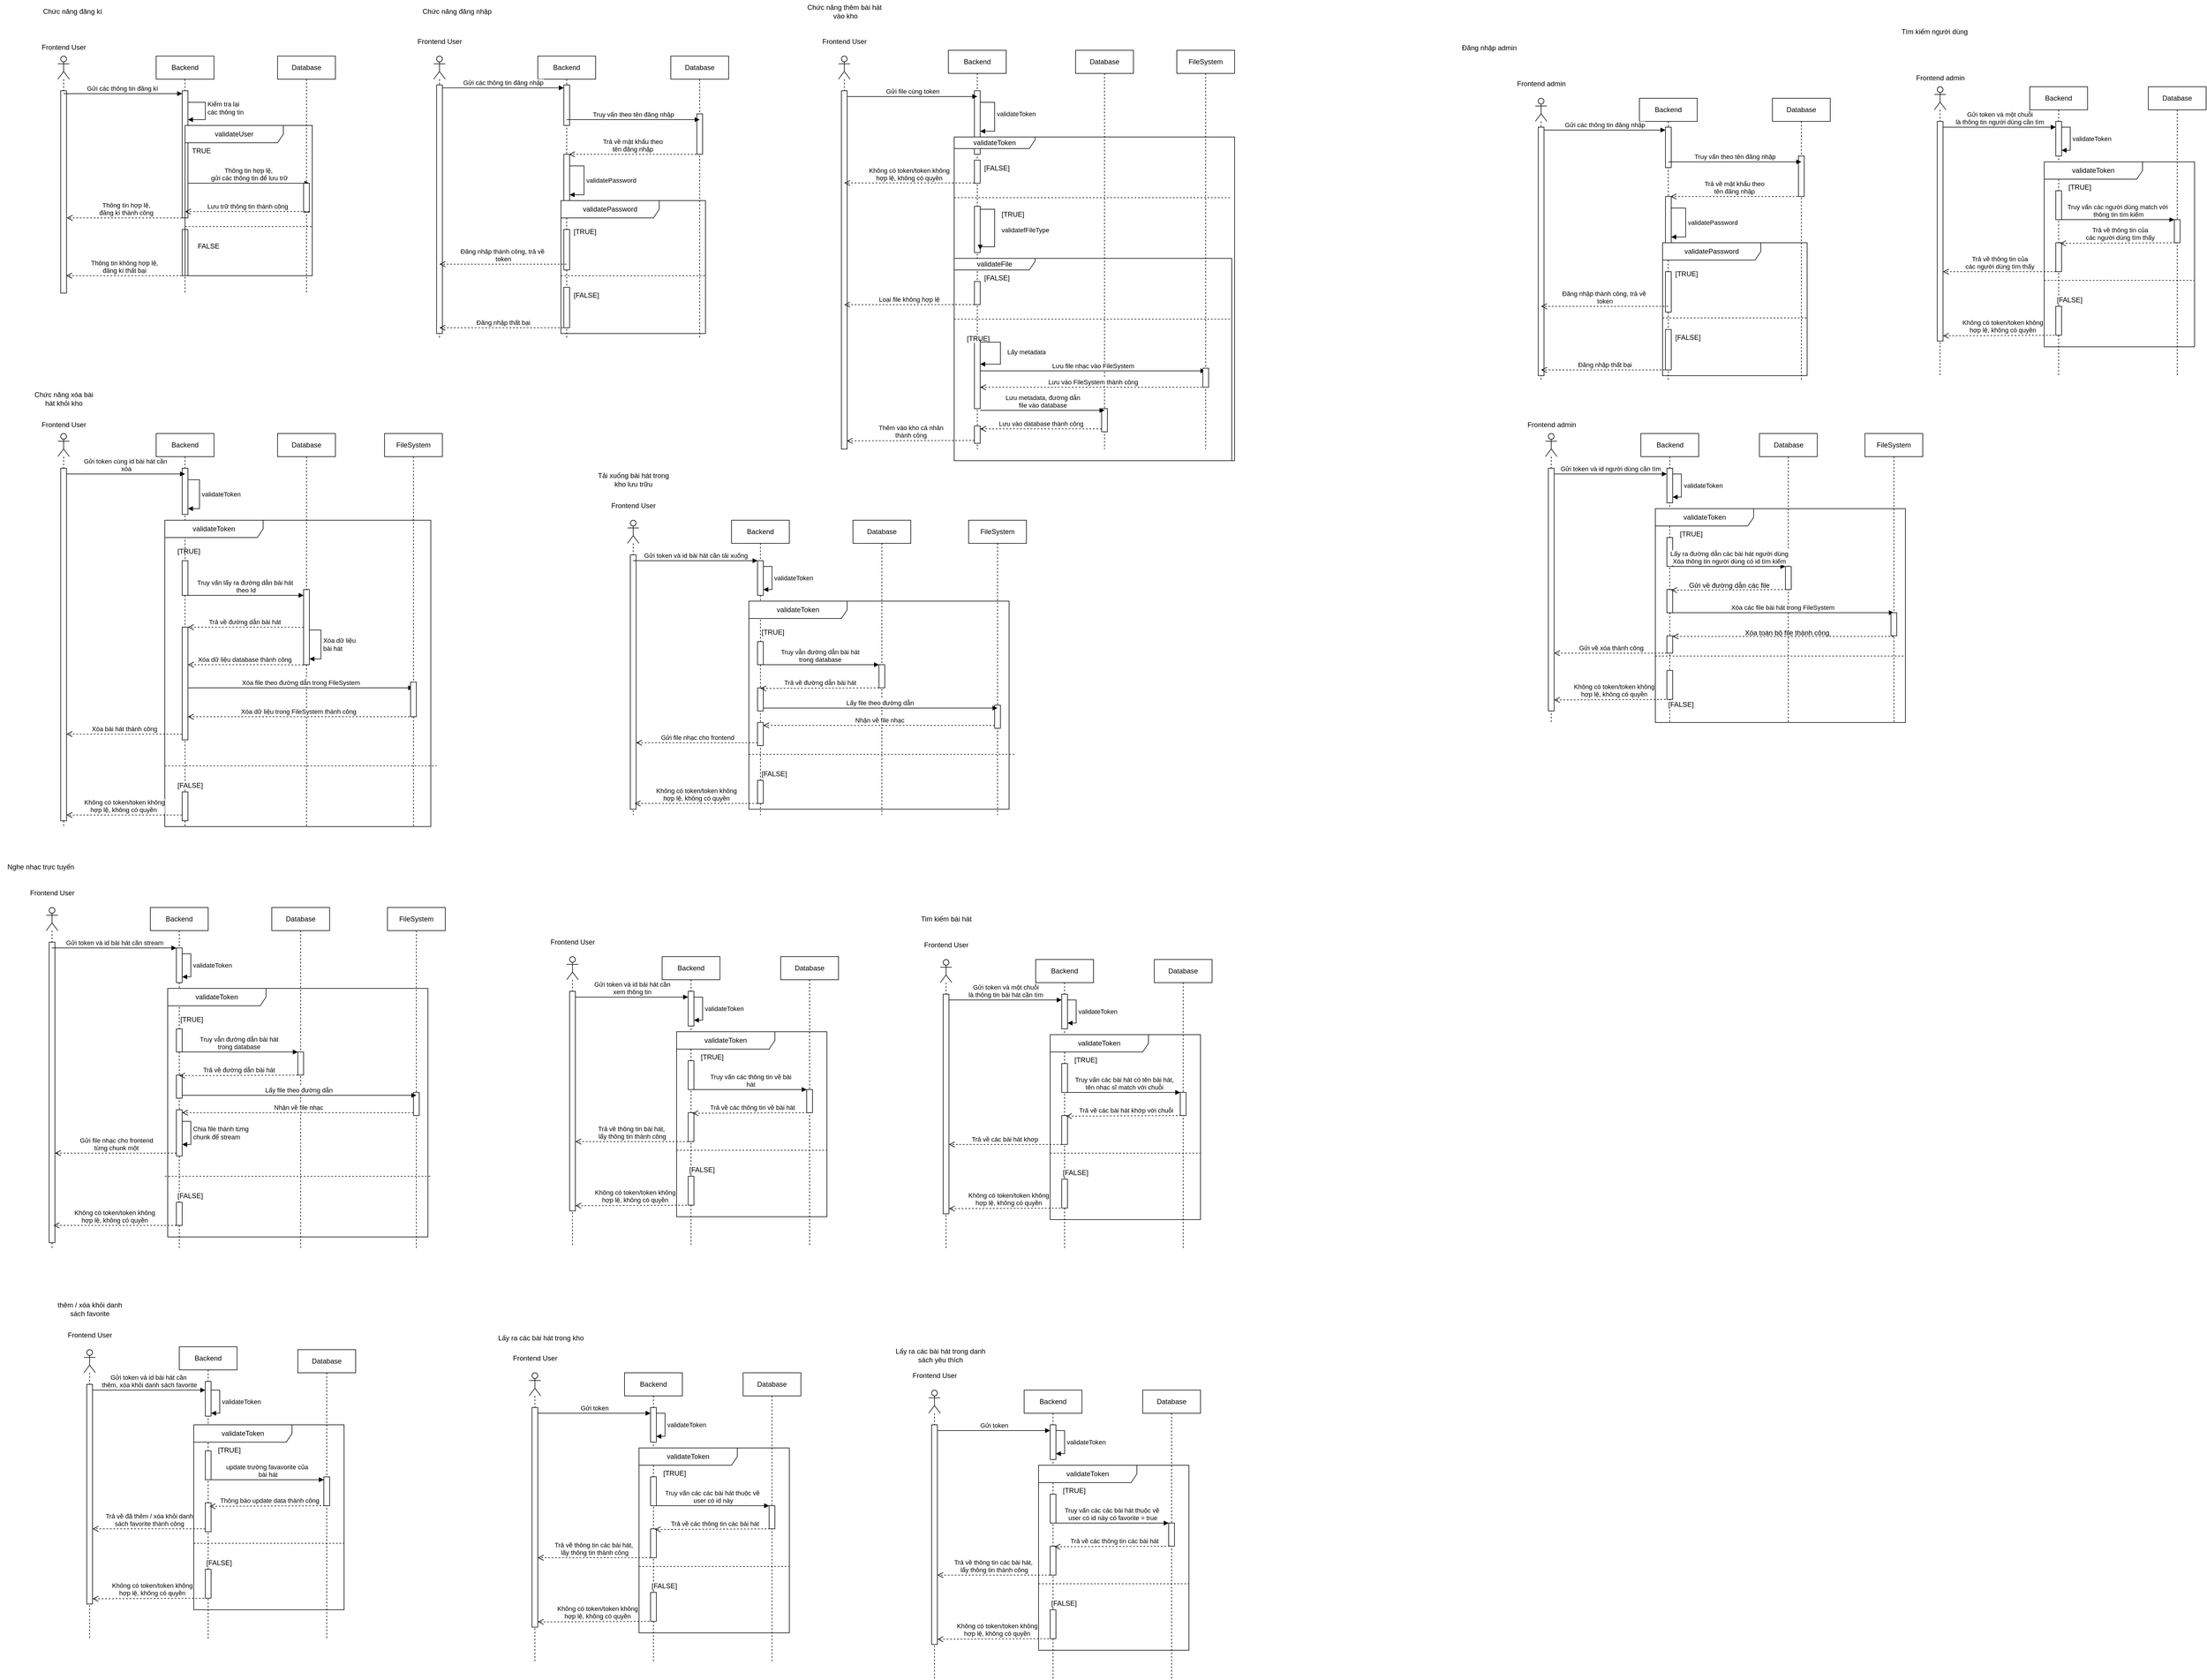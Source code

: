 <mxfile version="24.5.3" type="device">
  <diagram name="Page-1" id="2YBvvXClWsGukQMizWep">
    <mxGraphModel dx="1221" dy="823" grid="1" gridSize="10" guides="1" tooltips="1" connect="1" arrows="1" fold="1" page="1" pageScale="1" pageWidth="2339" pageHeight="3300" math="0" shadow="0">
      <root>
        <mxCell id="0" />
        <mxCell id="1" parent="0" />
        <mxCell id="nUu4pFDoxvwKDiEE88FO-1" value="" style="shape=umlLifeline;perimeter=lifelinePerimeter;whiteSpace=wrap;html=1;container=1;dropTarget=0;collapsible=0;recursiveResize=0;outlineConnect=0;portConstraint=eastwest;newEdgeStyle={&quot;curved&quot;:0,&quot;rounded&quot;:0};participant=umlActor;" parent="1" vertex="1">
          <mxGeometry x="235" y="187" width="20" height="410" as="geometry" />
        </mxCell>
        <mxCell id="nUu4pFDoxvwKDiEE88FO-2" value="" style="html=1;points=[[0,0,0,0,5],[0,1,0,0,-5],[1,0,0,0,5],[1,1,0,0,-5]];perimeter=orthogonalPerimeter;outlineConnect=0;targetShapes=umlLifeline;portConstraint=eastwest;newEdgeStyle={&quot;curved&quot;:0,&quot;rounded&quot;:0};" parent="nUu4pFDoxvwKDiEE88FO-1" vertex="1">
          <mxGeometry x="5" y="60" width="10" height="350" as="geometry" />
        </mxCell>
        <mxCell id="nUu4pFDoxvwKDiEE88FO-3" value="Backend" style="shape=umlLifeline;perimeter=lifelinePerimeter;whiteSpace=wrap;html=1;container=1;dropTarget=0;collapsible=0;recursiveResize=0;outlineConnect=0;portConstraint=eastwest;newEdgeStyle={&quot;curved&quot;:0,&quot;rounded&quot;:0};" parent="1" vertex="1">
          <mxGeometry x="405" y="187" width="100" height="410" as="geometry" />
        </mxCell>
        <mxCell id="nUu4pFDoxvwKDiEE88FO-5" value="" style="html=1;points=[[0,0,0,0,5],[0,1,0,0,-5],[1,0,0,0,5],[1,1,0,0,-5]];perimeter=orthogonalPerimeter;outlineConnect=0;targetShapes=umlLifeline;portConstraint=eastwest;newEdgeStyle={&quot;curved&quot;:0,&quot;rounded&quot;:0};" parent="nUu4pFDoxvwKDiEE88FO-3" vertex="1">
          <mxGeometry x="45" y="60" width="10" height="220" as="geometry" />
        </mxCell>
        <mxCell id="nUu4pFDoxvwKDiEE88FO-10" value="Kiểm tra lại&lt;div&gt;các thông tin&amp;nbsp;&lt;/div&gt;" style="html=1;align=left;spacingLeft=2;endArrow=block;rounded=0;edgeStyle=orthogonalEdgeStyle;curved=0;rounded=0;" parent="nUu4pFDoxvwKDiEE88FO-3" target="nUu4pFDoxvwKDiEE88FO-5" edge="1">
          <mxGeometry relative="1" as="geometry">
            <mxPoint x="55" y="90" as="sourcePoint" />
            <Array as="points">
              <mxPoint x="55" y="80" />
              <mxPoint x="85" y="80" />
              <mxPoint x="85" y="110" />
            </Array>
            <mxPoint x="60" y="120" as="targetPoint" />
          </mxGeometry>
        </mxCell>
        <mxCell id="nUu4pFDoxvwKDiEE88FO-14" value="" style="html=1;points=[[0,0,0,0,5],[0,1,0,0,-5],[1,0,0,0,5],[1,1,0,0,-5]];perimeter=orthogonalPerimeter;outlineConnect=0;targetShapes=umlLifeline;portConstraint=eastwest;newEdgeStyle={&quot;curved&quot;:0,&quot;rounded&quot;:0};" parent="nUu4pFDoxvwKDiEE88FO-3" vertex="1">
          <mxGeometry x="45" y="300" width="10" height="80" as="geometry" />
        </mxCell>
        <mxCell id="nUu4pFDoxvwKDiEE88FO-4" value="Database" style="shape=umlLifeline;perimeter=lifelinePerimeter;whiteSpace=wrap;html=1;container=1;dropTarget=0;collapsible=0;recursiveResize=0;outlineConnect=0;portConstraint=eastwest;newEdgeStyle={&quot;curved&quot;:0,&quot;rounded&quot;:0};" parent="1" vertex="1">
          <mxGeometry x="615" y="187" width="100" height="410" as="geometry" />
        </mxCell>
        <mxCell id="nUu4pFDoxvwKDiEE88FO-6" value="Frontend User" style="text;html=1;align=center;verticalAlign=middle;resizable=0;points=[];autosize=1;strokeColor=none;fillColor=none;" parent="1" vertex="1">
          <mxGeometry x="195" y="157" width="100" height="30" as="geometry" />
        </mxCell>
        <mxCell id="nUu4pFDoxvwKDiEE88FO-7" value="Gửi các thông tin đăng kí&amp;nbsp;" style="html=1;verticalAlign=bottom;endArrow=block;curved=0;rounded=0;entryX=0;entryY=0;entryDx=0;entryDy=5;entryPerimeter=0;" parent="1" target="nUu4pFDoxvwKDiEE88FO-5" edge="1">
          <mxGeometry width="80" relative="1" as="geometry">
            <mxPoint x="245" y="252" as="sourcePoint" />
            <mxPoint x="365" y="247" as="targetPoint" />
          </mxGeometry>
        </mxCell>
        <mxCell id="nUu4pFDoxvwKDiEE88FO-8" value="Chức năng đăng kí" style="text;html=1;align=center;verticalAlign=middle;resizable=0;points=[];autosize=1;strokeColor=none;fillColor=none;" parent="1" vertex="1">
          <mxGeometry x="195" y="95" width="130" height="30" as="geometry" />
        </mxCell>
        <mxCell id="nUu4pFDoxvwKDiEE88FO-11" value="Thông tin không hợp lệ,&lt;div&gt;đăng kí thất bại&lt;/div&gt;" style="html=1;verticalAlign=bottom;endArrow=open;dashed=1;endSize=8;curved=0;rounded=0;" parent="1" edge="1">
          <mxGeometry x="0.022" relative="1" as="geometry">
            <mxPoint x="455" y="567" as="sourcePoint" />
            <mxPoint x="249.5" y="567" as="targetPoint" />
            <Array as="points">
              <mxPoint x="400" y="567" />
            </Array>
            <mxPoint as="offset" />
          </mxGeometry>
        </mxCell>
        <mxCell id="nUu4pFDoxvwKDiEE88FO-16" value="Thông tin hợp lệ,&lt;div&gt;đăng kí thành công&lt;/div&gt;" style="html=1;verticalAlign=bottom;endArrow=open;dashed=1;endSize=8;curved=0;rounded=0;" parent="1" edge="1">
          <mxGeometry relative="1" as="geometry">
            <mxPoint x="456" y="467" as="sourcePoint" />
            <mxPoint x="250.5" y="467" as="targetPoint" />
          </mxGeometry>
        </mxCell>
        <mxCell id="nUu4pFDoxvwKDiEE88FO-24" value="validateUser" style="shape=umlFrame;whiteSpace=wrap;html=1;pointerEvents=0;recursiveResize=0;container=1;collapsible=0;width=170;" parent="1" vertex="1">
          <mxGeometry x="455" y="307" width="220" height="260" as="geometry" />
        </mxCell>
        <mxCell id="nUu4pFDoxvwKDiEE88FO-25" value="TRUE" style="text;html=1;" parent="nUu4pFDoxvwKDiEE88FO-24" vertex="1">
          <mxGeometry width="100" height="20" relative="1" as="geometry">
            <mxPoint x="10" y="30" as="offset" />
          </mxGeometry>
        </mxCell>
        <mxCell id="nUu4pFDoxvwKDiEE88FO-26" value="FALSE" style="line;strokeWidth=1;dashed=1;labelPosition=center;verticalLabelPosition=bottom;align=left;verticalAlign=top;spacingLeft=20;spacingTop=15;html=1;whiteSpace=wrap;" parent="nUu4pFDoxvwKDiEE88FO-24" vertex="1">
          <mxGeometry y="170" width="220" height="10" as="geometry" />
        </mxCell>
        <mxCell id="nUu4pFDoxvwKDiEE88FO-13" value="Thông tin hợp lệ,&amp;nbsp;&lt;div&gt;gửi các thông tin để lưu trữ&lt;/div&gt;" style="html=1;verticalAlign=bottom;endArrow=block;curved=0;rounded=0;" parent="nUu4pFDoxvwKDiEE88FO-24" edge="1">
          <mxGeometry width="80" relative="1" as="geometry">
            <mxPoint x="5.5" y="100" as="sourcePoint" />
            <mxPoint x="215" y="100" as="targetPoint" />
          </mxGeometry>
        </mxCell>
        <mxCell id="nUu4pFDoxvwKDiEE88FO-12" value="" style="html=1;points=[[0,0,0,0,5],[0,1,0,0,-5],[1,0,0,0,5],[1,1,0,0,-5]];perimeter=orthogonalPerimeter;outlineConnect=0;targetShapes=umlLifeline;portConstraint=eastwest;newEdgeStyle={&quot;curved&quot;:0,&quot;rounded&quot;:0};" parent="nUu4pFDoxvwKDiEE88FO-24" vertex="1">
          <mxGeometry x="205" y="100" width="10" height="50" as="geometry" />
        </mxCell>
        <mxCell id="nUu4pFDoxvwKDiEE88FO-15" value="Lưu trữ thông tin thành công" style="html=1;verticalAlign=bottom;endArrow=open;dashed=1;endSize=8;curved=0;rounded=0;" parent="nUu4pFDoxvwKDiEE88FO-24" edge="1">
          <mxGeometry relative="1" as="geometry">
            <mxPoint x="215" y="149" as="sourcePoint" />
            <mxPoint y="149" as="targetPoint" />
            <Array as="points">
              <mxPoint x="130.5" y="149" />
              <mxPoint x="65.5" y="149" />
            </Array>
          </mxGeometry>
        </mxCell>
        <mxCell id="nUu4pFDoxvwKDiEE88FO-30" value="" style="shape=umlLifeline;perimeter=lifelinePerimeter;whiteSpace=wrap;html=1;container=1;dropTarget=0;collapsible=0;recursiveResize=0;outlineConnect=0;portConstraint=eastwest;newEdgeStyle={&quot;curved&quot;:0,&quot;rounded&quot;:0};participant=umlActor;" parent="1" vertex="1">
          <mxGeometry x="885" y="187" width="20" height="490" as="geometry" />
        </mxCell>
        <mxCell id="nUu4pFDoxvwKDiEE88FO-37" value="" style="html=1;points=[[0,0,0,0,5],[0,1,0,0,-5],[1,0,0,0,5],[1,1,0,0,-5]];perimeter=orthogonalPerimeter;outlineConnect=0;targetShapes=umlLifeline;portConstraint=eastwest;newEdgeStyle={&quot;curved&quot;:0,&quot;rounded&quot;:0};" parent="nUu4pFDoxvwKDiEE88FO-30" vertex="1">
          <mxGeometry x="5" y="50" width="10" height="430" as="geometry" />
        </mxCell>
        <mxCell id="nUu4pFDoxvwKDiEE88FO-31" value="Frontend User" style="text;html=1;align=center;verticalAlign=middle;resizable=0;points=[];autosize=1;strokeColor=none;fillColor=none;" parent="1" vertex="1">
          <mxGeometry x="845" y="147" width="100" height="30" as="geometry" />
        </mxCell>
        <mxCell id="nUu4pFDoxvwKDiEE88FO-32" value="Backend" style="shape=umlLifeline;perimeter=lifelinePerimeter;whiteSpace=wrap;html=1;container=1;dropTarget=0;collapsible=0;recursiveResize=0;outlineConnect=0;portConstraint=eastwest;newEdgeStyle={&quot;curved&quot;:0,&quot;rounded&quot;:0};" parent="1" vertex="1">
          <mxGeometry x="1065" y="187" width="100" height="490" as="geometry" />
        </mxCell>
        <mxCell id="nUu4pFDoxvwKDiEE88FO-38" value="" style="html=1;points=[[0,0,0,0,5],[0,1,0,0,-5],[1,0,0,0,5],[1,1,0,0,-5]];perimeter=orthogonalPerimeter;outlineConnect=0;targetShapes=umlLifeline;portConstraint=eastwest;newEdgeStyle={&quot;curved&quot;:0,&quot;rounded&quot;:0};" parent="nUu4pFDoxvwKDiEE88FO-32" vertex="1">
          <mxGeometry x="45" y="50" width="10" height="70" as="geometry" />
        </mxCell>
        <mxCell id="nUu4pFDoxvwKDiEE88FO-42" value="" style="html=1;points=[[0,0,0,0,5],[0,1,0,0,-5],[1,0,0,0,5],[1,1,0,0,-5]];perimeter=orthogonalPerimeter;outlineConnect=0;targetShapes=umlLifeline;portConstraint=eastwest;newEdgeStyle={&quot;curved&quot;:0,&quot;rounded&quot;:0};" parent="nUu4pFDoxvwKDiEE88FO-32" vertex="1">
          <mxGeometry x="45" y="170" width="10" height="90" as="geometry" />
        </mxCell>
        <mxCell id="nUu4pFDoxvwKDiEE88FO-46" value="validatePassword" style="html=1;align=left;spacingLeft=2;endArrow=block;rounded=0;edgeStyle=orthogonalEdgeStyle;curved=0;rounded=0;" parent="nUu4pFDoxvwKDiEE88FO-32" source="nUu4pFDoxvwKDiEE88FO-42" target="nUu4pFDoxvwKDiEE88FO-42" edge="1">
          <mxGeometry relative="1" as="geometry">
            <mxPoint x="60" y="200" as="sourcePoint" />
            <Array as="points">
              <mxPoint x="80" y="190" />
              <mxPoint x="80" y="240" />
            </Array>
            <mxPoint x="65" y="230" as="targetPoint" />
            <mxPoint as="offset" />
          </mxGeometry>
        </mxCell>
        <mxCell id="nUu4pFDoxvwKDiEE88FO-50" value="" style="html=1;points=[[0,0,0,0,5],[0,1,0,0,-5],[1,0,0,0,5],[1,1,0,0,-5]];perimeter=orthogonalPerimeter;outlineConnect=0;targetShapes=umlLifeline;portConstraint=eastwest;newEdgeStyle={&quot;curved&quot;:0,&quot;rounded&quot;:0};" parent="nUu4pFDoxvwKDiEE88FO-32" vertex="1">
          <mxGeometry x="45" y="300" width="10" height="70" as="geometry" />
        </mxCell>
        <mxCell id="nUu4pFDoxvwKDiEE88FO-51" value="" style="html=1;points=[[0,0,0,0,5],[0,1,0,0,-5],[1,0,0,0,5],[1,1,0,0,-5]];perimeter=orthogonalPerimeter;outlineConnect=0;targetShapes=umlLifeline;portConstraint=eastwest;newEdgeStyle={&quot;curved&quot;:0,&quot;rounded&quot;:0};" parent="nUu4pFDoxvwKDiEE88FO-32" vertex="1">
          <mxGeometry x="45" y="400" width="10" height="70" as="geometry" />
        </mxCell>
        <mxCell id="nUu4pFDoxvwKDiEE88FO-36" value="Database" style="shape=umlLifeline;perimeter=lifelinePerimeter;whiteSpace=wrap;html=1;container=1;dropTarget=0;collapsible=0;recursiveResize=0;outlineConnect=0;portConstraint=eastwest;newEdgeStyle={&quot;curved&quot;:0,&quot;rounded&quot;:0};" parent="1" vertex="1">
          <mxGeometry x="1295" y="187" width="100" height="490" as="geometry" />
        </mxCell>
        <mxCell id="nUu4pFDoxvwKDiEE88FO-40" value="" style="html=1;points=[[0,0,0,0,5],[0,1,0,0,-5],[1,0,0,0,5],[1,1,0,0,-5]];perimeter=orthogonalPerimeter;outlineConnect=0;targetShapes=umlLifeline;portConstraint=eastwest;newEdgeStyle={&quot;curved&quot;:0,&quot;rounded&quot;:0};" parent="nUu4pFDoxvwKDiEE88FO-36" vertex="1">
          <mxGeometry x="45" y="100" width="10" height="70" as="geometry" />
        </mxCell>
        <mxCell id="nUu4pFDoxvwKDiEE88FO-39" value="Gửi các thông tin đăng nhập" style="html=1;verticalAlign=bottom;endArrow=block;curved=0;rounded=0;entryX=0;entryY=0;entryDx=0;entryDy=5;entryPerimeter=0;exitX=1;exitY=0;exitDx=0;exitDy=5;exitPerimeter=0;" parent="1" source="nUu4pFDoxvwKDiEE88FO-37" target="nUu4pFDoxvwKDiEE88FO-38" edge="1">
          <mxGeometry width="80" relative="1" as="geometry">
            <mxPoint x="905" y="247" as="sourcePoint" />
            <mxPoint x="1110" y="247" as="targetPoint" />
          </mxGeometry>
        </mxCell>
        <mxCell id="nUu4pFDoxvwKDiEE88FO-41" value="Truy vấn theo tên đăng nhập" style="html=1;verticalAlign=bottom;endArrow=block;curved=0;rounded=0;exitX=1;exitY=0;exitDx=0;exitDy=5;exitPerimeter=0;" parent="1" edge="1">
          <mxGeometry width="80" relative="1" as="geometry">
            <mxPoint x="1115" y="297" as="sourcePoint" />
            <mxPoint x="1345" y="297" as="targetPoint" />
          </mxGeometry>
        </mxCell>
        <mxCell id="nUu4pFDoxvwKDiEE88FO-43" value="Trả về mật khẩu theo&lt;div&gt;tên đăng nhập&lt;/div&gt;" style="html=1;verticalAlign=bottom;endArrow=open;dashed=1;endSize=8;curved=0;rounded=0;" parent="1" edge="1">
          <mxGeometry x="0.005" relative="1" as="geometry">
            <mxPoint x="1339" y="357" as="sourcePoint" />
            <mxPoint x="1119" y="357" as="targetPoint" />
            <Array as="points">
              <mxPoint x="1254.5" y="357" />
              <mxPoint x="1189.5" y="357" />
            </Array>
            <mxPoint as="offset" />
          </mxGeometry>
        </mxCell>
        <mxCell id="nUu4pFDoxvwKDiEE88FO-47" value="validatePassword" style="shape=umlFrame;whiteSpace=wrap;html=1;pointerEvents=0;recursiveResize=0;container=1;collapsible=0;width=170;" parent="1" vertex="1">
          <mxGeometry x="1105" y="437" width="250" height="230" as="geometry" />
        </mxCell>
        <mxCell id="nUu4pFDoxvwKDiEE88FO-48" value="[TRUE]" style="text;html=1;" parent="nUu4pFDoxvwKDiEE88FO-47" vertex="1">
          <mxGeometry width="100" height="20" relative="1" as="geometry">
            <mxPoint x="20" y="40" as="offset" />
          </mxGeometry>
        </mxCell>
        <mxCell id="nUu4pFDoxvwKDiEE88FO-49" value="[FALSE]" style="line;strokeWidth=1;dashed=1;labelPosition=center;verticalLabelPosition=bottom;align=left;verticalAlign=top;spacingLeft=20;spacingTop=15;html=1;whiteSpace=wrap;" parent="nUu4pFDoxvwKDiEE88FO-47" vertex="1">
          <mxGeometry y="125" width="250" height="10" as="geometry" />
        </mxCell>
        <mxCell id="nUu4pFDoxvwKDiEE88FO-52" value="Đăng nhập thành công, trả về&amp;nbsp;&lt;div&gt;token&lt;/div&gt;" style="html=1;verticalAlign=bottom;endArrow=open;dashed=1;endSize=8;curved=0;rounded=0;" parent="1" source="nUu4pFDoxvwKDiEE88FO-32" edge="1">
          <mxGeometry relative="1" as="geometry">
            <mxPoint x="975" y="547" as="sourcePoint" />
            <mxPoint x="895" y="547" as="targetPoint" />
          </mxGeometry>
        </mxCell>
        <mxCell id="nUu4pFDoxvwKDiEE88FO-53" value="Đăng nhập thất bại" style="html=1;verticalAlign=bottom;endArrow=open;dashed=1;endSize=8;curved=0;rounded=0;" parent="1" edge="1">
          <mxGeometry relative="1" as="geometry">
            <mxPoint x="1115" y="657" as="sourcePoint" />
            <mxPoint x="895" y="657" as="targetPoint" />
          </mxGeometry>
        </mxCell>
        <mxCell id="nUu4pFDoxvwKDiEE88FO-54" value="" style="shape=umlLifeline;perimeter=lifelinePerimeter;whiteSpace=wrap;html=1;container=1;dropTarget=0;collapsible=0;recursiveResize=0;outlineConnect=0;portConstraint=eastwest;newEdgeStyle={&quot;curved&quot;:0,&quot;rounded&quot;:0};participant=umlActor;" parent="1" vertex="1">
          <mxGeometry x="1585" y="187" width="20" height="680" as="geometry" />
        </mxCell>
        <mxCell id="nUu4pFDoxvwKDiEE88FO-66" value="" style="html=1;points=[[0,0,0,0,5],[0,1,0,0,-5],[1,0,0,0,5],[1,1,0,0,-5]];perimeter=orthogonalPerimeter;outlineConnect=0;targetShapes=umlLifeline;portConstraint=eastwest;newEdgeStyle={&quot;curved&quot;:0,&quot;rounded&quot;:0};" parent="nUu4pFDoxvwKDiEE88FO-54" vertex="1">
          <mxGeometry x="5" y="60" width="10" height="620" as="geometry" />
        </mxCell>
        <mxCell id="nUu4pFDoxvwKDiEE88FO-55" value="Frontend User" style="text;html=1;align=center;verticalAlign=middle;resizable=0;points=[];autosize=1;strokeColor=none;fillColor=none;" parent="1" vertex="1">
          <mxGeometry x="1545" y="147" width="100" height="30" as="geometry" />
        </mxCell>
        <mxCell id="nUu4pFDoxvwKDiEE88FO-57" value="Chức năng đăng nhập" style="text;html=1;align=center;verticalAlign=middle;resizable=0;points=[];autosize=1;strokeColor=none;fillColor=none;" parent="1" vertex="1">
          <mxGeometry x="855" y="95" width="140" height="30" as="geometry" />
        </mxCell>
        <mxCell id="nUu4pFDoxvwKDiEE88FO-58" value="Chức năng thêm bài hát&lt;div&gt;&amp;nbsp;vào kho&lt;/div&gt;" style="text;html=1;align=center;verticalAlign=middle;resizable=0;points=[];autosize=1;strokeColor=none;fillColor=none;" parent="1" vertex="1">
          <mxGeometry x="1520" y="90" width="150" height="40" as="geometry" />
        </mxCell>
        <mxCell id="nUu4pFDoxvwKDiEE88FO-59" value="Backend" style="shape=umlLifeline;perimeter=lifelinePerimeter;whiteSpace=wrap;html=1;container=1;dropTarget=0;collapsible=0;recursiveResize=0;outlineConnect=0;portConstraint=eastwest;newEdgeStyle={&quot;curved&quot;:0,&quot;rounded&quot;:0};" parent="1" vertex="1">
          <mxGeometry x="1775" y="177" width="100" height="690" as="geometry" />
        </mxCell>
        <mxCell id="nUu4pFDoxvwKDiEE88FO-67" value="" style="html=1;points=[[0,0,0,0,5],[0,1,0,0,-5],[1,0,0,0,5],[1,1,0,0,-5]];perimeter=orthogonalPerimeter;outlineConnect=0;targetShapes=umlLifeline;portConstraint=eastwest;newEdgeStyle={&quot;curved&quot;:0,&quot;rounded&quot;:0};" parent="nUu4pFDoxvwKDiEE88FO-59" vertex="1">
          <mxGeometry x="45" y="70" width="10" height="110" as="geometry" />
        </mxCell>
        <mxCell id="nUu4pFDoxvwKDiEE88FO-77" value="" style="html=1;points=[[0,0,0,0,5],[0,1,0,0,-5],[1,0,0,0,5],[1,1,0,0,-5]];perimeter=orthogonalPerimeter;outlineConnect=0;targetShapes=umlLifeline;portConstraint=eastwest;newEdgeStyle={&quot;curved&quot;:0,&quot;rounded&quot;:0};" parent="nUu4pFDoxvwKDiEE88FO-59" vertex="1">
          <mxGeometry x="45" y="190" width="10" height="40" as="geometry" />
        </mxCell>
        <mxCell id="nUu4pFDoxvwKDiEE88FO-79" value="" style="html=1;points=[[0,0,0,0,5],[0,1,0,0,-5],[1,0,0,0,5],[1,1,0,0,-5]];perimeter=orthogonalPerimeter;outlineConnect=0;targetShapes=umlLifeline;portConstraint=eastwest;newEdgeStyle={&quot;curved&quot;:0,&quot;rounded&quot;:0};" parent="nUu4pFDoxvwKDiEE88FO-59" vertex="1">
          <mxGeometry x="45" y="270" width="10" height="80" as="geometry" />
        </mxCell>
        <mxCell id="nUu4pFDoxvwKDiEE88FO-80" value="" style="html=1;align=left;spacingLeft=2;endArrow=block;rounded=0;edgeStyle=orthogonalEdgeStyle;curved=0;rounded=0;exitX=1;exitY=0;exitDx=0;exitDy=5;exitPerimeter=0;entryX=1;entryY=1;entryDx=0;entryDy=-5;entryPerimeter=0;" parent="nUu4pFDoxvwKDiEE88FO-59" source="nUu4pFDoxvwKDiEE88FO-79" target="nUu4pFDoxvwKDiEE88FO-79" edge="1">
          <mxGeometry x="-0.006" relative="1" as="geometry">
            <mxPoint x="80" y="300" as="sourcePoint" />
            <Array as="points">
              <mxPoint x="80" y="275" />
              <mxPoint x="80" y="340" />
              <mxPoint x="55" y="340" />
            </Array>
            <mxPoint x="80" y="354.96" as="targetPoint" />
            <mxPoint as="offset" />
          </mxGeometry>
        </mxCell>
        <mxCell id="nUu4pFDoxvwKDiEE88FO-87" value="validatefFileType" style="edgeLabel;html=1;align=left;verticalAlign=middle;resizable=0;points=[];" parent="nUu4pFDoxvwKDiEE88FO-80" vertex="1" connectable="0">
          <mxGeometry x="0.185" y="-1" relative="1" as="geometry">
            <mxPoint x="11" y="-10" as="offset" />
          </mxGeometry>
        </mxCell>
        <mxCell id="nUu4pFDoxvwKDiEE88FO-95" value="" style="html=1;points=[[0,0,0,0,5],[0,1,0,0,-5],[1,0,0,0,5],[1,1,0,0,-5]];perimeter=orthogonalPerimeter;outlineConnect=0;targetShapes=umlLifeline;portConstraint=eastwest;newEdgeStyle={&quot;curved&quot;:0,&quot;rounded&quot;:0};" parent="nUu4pFDoxvwKDiEE88FO-59" vertex="1">
          <mxGeometry x="45" y="500" width="10" height="120" as="geometry" />
        </mxCell>
        <mxCell id="nUu4pFDoxvwKDiEE88FO-65" value="Database" style="shape=umlLifeline;perimeter=lifelinePerimeter;whiteSpace=wrap;html=1;container=1;dropTarget=0;collapsible=0;recursiveResize=0;outlineConnect=0;portConstraint=eastwest;newEdgeStyle={&quot;curved&quot;:0,&quot;rounded&quot;:0};" parent="1" vertex="1">
          <mxGeometry x="1995" y="177" width="100" height="690" as="geometry" />
        </mxCell>
        <mxCell id="nUu4pFDoxvwKDiEE88FO-100" value="" style="html=1;points=[[0,0,0,0,5],[0,1,0,0,-5],[1,0,0,0,5],[1,1,0,0,-5]];perimeter=orthogonalPerimeter;outlineConnect=0;targetShapes=umlLifeline;portConstraint=eastwest;newEdgeStyle={&quot;curved&quot;:0,&quot;rounded&quot;:0};" parent="nUu4pFDoxvwKDiEE88FO-65" vertex="1">
          <mxGeometry x="45" y="620" width="10" height="40" as="geometry" />
        </mxCell>
        <mxCell id="nUu4pFDoxvwKDiEE88FO-70" value="Gửi file cùng token" style="html=1;verticalAlign=bottom;endArrow=block;curved=0;rounded=0;" parent="1" source="nUu4pFDoxvwKDiEE88FO-66" edge="1">
          <mxGeometry width="80" relative="1" as="geometry">
            <mxPoint x="1605.005" y="257.0" as="sourcePoint" />
            <mxPoint x="1825" y="257" as="targetPoint" />
          </mxGeometry>
        </mxCell>
        <mxCell id="nUu4pFDoxvwKDiEE88FO-72" value="validateToken" style="html=1;align=left;spacingLeft=2;endArrow=block;rounded=0;edgeStyle=orthogonalEdgeStyle;curved=0;rounded=0;" parent="1" target="nUu4pFDoxvwKDiEE88FO-67" edge="1">
          <mxGeometry x="-0.006" relative="1" as="geometry">
            <mxPoint x="1830" y="277" as="sourcePoint" />
            <Array as="points">
              <mxPoint x="1830" y="267" />
              <mxPoint x="1855" y="267" />
              <mxPoint x="1855" y="317" />
            </Array>
            <mxPoint x="1920.0" y="287" as="targetPoint" />
            <mxPoint as="offset" />
          </mxGeometry>
        </mxCell>
        <mxCell id="nUu4pFDoxvwKDiEE88FO-74" value="validateToken" style="shape=umlFrame;whiteSpace=wrap;html=1;pointerEvents=0;recursiveResize=0;container=1;collapsible=0;width=140;height=20;" parent="1" vertex="1">
          <mxGeometry x="1785" y="327" width="485" height="560" as="geometry" />
        </mxCell>
        <mxCell id="nUu4pFDoxvwKDiEE88FO-75" value="[FALSE]" style="text;html=1;" parent="nUu4pFDoxvwKDiEE88FO-74" vertex="1">
          <mxGeometry width="100" height="20" relative="1" as="geometry">
            <mxPoint x="50" y="40" as="offset" />
          </mxGeometry>
        </mxCell>
        <mxCell id="nUu4pFDoxvwKDiEE88FO-76" value="" style="line;strokeWidth=1;dashed=1;labelPosition=center;verticalLabelPosition=bottom;align=left;verticalAlign=top;spacingLeft=20;spacingTop=15;html=1;whiteSpace=wrap;" parent="nUu4pFDoxvwKDiEE88FO-74" vertex="1">
          <mxGeometry y="100" width="480" height="10" as="geometry" />
        </mxCell>
        <mxCell id="nUu4pFDoxvwKDiEE88FO-81" value="validateFile" style="shape=umlFrame;whiteSpace=wrap;html=1;pointerEvents=0;recursiveResize=0;container=1;collapsible=0;width=140;height=20;" parent="nUu4pFDoxvwKDiEE88FO-74" vertex="1">
          <mxGeometry y="210" width="480" height="350" as="geometry" />
        </mxCell>
        <mxCell id="nUu4pFDoxvwKDiEE88FO-83" value="[TRUE]" style="line;strokeWidth=1;dashed=1;labelPosition=center;verticalLabelPosition=bottom;align=left;verticalAlign=top;spacingLeft=20;spacingTop=15;html=1;whiteSpace=wrap;" parent="nUu4pFDoxvwKDiEE88FO-81" vertex="1">
          <mxGeometry y="100" width="480" height="10" as="geometry" />
        </mxCell>
        <mxCell id="nUu4pFDoxvwKDiEE88FO-89" value="[FALSE]" style="text;html=1;" parent="nUu4pFDoxvwKDiEE88FO-81" vertex="1">
          <mxGeometry x="50" y="20" width="100" height="20" as="geometry" />
        </mxCell>
        <mxCell id="nUu4pFDoxvwKDiEE88FO-93" value="" style="html=1;points=[[0,0,0,0,5],[0,1,0,0,-5],[1,0,0,0,5],[1,1,0,0,-5]];perimeter=orthogonalPerimeter;outlineConnect=0;targetShapes=umlLifeline;portConstraint=eastwest;newEdgeStyle={&quot;curved&quot;:0,&quot;rounded&quot;:0};" parent="nUu4pFDoxvwKDiEE88FO-81" vertex="1">
          <mxGeometry x="35" y="40" width="10" height="40" as="geometry" />
        </mxCell>
        <mxCell id="nUu4pFDoxvwKDiEE88FO-96" value="" style="html=1;align=left;spacingLeft=2;endArrow=block;rounded=0;edgeStyle=orthogonalEdgeStyle;curved=0;rounded=0;exitX=1;exitY=0;exitDx=0;exitDy=5;exitPerimeter=0;" parent="nUu4pFDoxvwKDiEE88FO-81" edge="1">
          <mxGeometry x="-0.006" relative="1" as="geometry">
            <mxPoint x="45" y="140" as="sourcePoint" />
            <Array as="points">
              <mxPoint x="45" y="145" />
              <mxPoint x="80" y="145" />
              <mxPoint x="80" y="183" />
              <mxPoint x="45" y="183" />
            </Array>
            <mxPoint x="45" y="183" as="targetPoint" />
            <mxPoint as="offset" />
          </mxGeometry>
        </mxCell>
        <mxCell id="nUu4pFDoxvwKDiEE88FO-97" value="Lấy metadata" style="edgeLabel;html=1;align=left;verticalAlign=middle;resizable=0;points=[];" parent="nUu4pFDoxvwKDiEE88FO-96" vertex="1" connectable="0">
          <mxGeometry x="0.185" y="-1" relative="1" as="geometry">
            <mxPoint x="11" y="-10" as="offset" />
          </mxGeometry>
        </mxCell>
        <mxCell id="nUu4pFDoxvwKDiEE88FO-99" value="Lưu metadata, đường dẫn&lt;div&gt;file vào database&lt;/div&gt;" style="html=1;verticalAlign=bottom;endArrow=block;curved=0;rounded=0;exitX=1;exitY=0;exitDx=0;exitDy=5;exitPerimeter=0;" parent="nUu4pFDoxvwKDiEE88FO-81" edge="1">
          <mxGeometry width="80" relative="1" as="geometry">
            <mxPoint x="45" y="263" as="sourcePoint" />
            <mxPoint x="260" y="263" as="targetPoint" />
          </mxGeometry>
        </mxCell>
        <mxCell id="nUu4pFDoxvwKDiEE88FO-101" value="" style="html=1;points=[[0,0,0,0,5],[0,1,0,0,-5],[1,0,0,0,5],[1,1,0,0,-5]];perimeter=orthogonalPerimeter;outlineConnect=0;targetShapes=umlLifeline;portConstraint=eastwest;newEdgeStyle={&quot;curved&quot;:0,&quot;rounded&quot;:0};" parent="nUu4pFDoxvwKDiEE88FO-81" vertex="1">
          <mxGeometry x="35" y="290" width="10" height="30" as="geometry" />
        </mxCell>
        <mxCell id="nUu4pFDoxvwKDiEE88FO-129" value="Lưu file nhạc vào FileSystem" style="html=1;verticalAlign=bottom;endArrow=block;curved=0;rounded=0;exitX=1;exitY=0;exitDx=0;exitDy=5;exitPerimeter=0;" parent="nUu4pFDoxvwKDiEE88FO-81" target="nUu4pFDoxvwKDiEE88FO-127" edge="1">
          <mxGeometry width="80" relative="1" as="geometry">
            <mxPoint x="45" y="194.58" as="sourcePoint" />
            <mxPoint x="260" y="194.58" as="targetPoint" />
          </mxGeometry>
        </mxCell>
        <mxCell id="nUu4pFDoxvwKDiEE88FO-130" value="Lưu vào FileSystem thành công&lt;span style=&quot;color: rgba(0, 0, 0, 0); font-family: monospace; font-size: 0px; text-align: start; background-color: rgb(27, 29, 30);&quot;&gt;%3CmxGraphModel%3E%3Croot%3E%3CmxCell%20id%3D%220%22%2F%3E%3CmxCell%20id%3D%221%22%20parent%3D%220%22%2F%3E%3CmxCell%20id%3D%222%22%20value%3D%22Truy%20v%E1%BA%A5n%20theo%20t%C3%AAn%20%C4%91%C4%83ng%20nh%E1%BA%ADp%22%20style%3D%22html%3D1%3BverticalAlign%3Dbottom%3BendArrow%3Dblock%3Bcurved%3D0%3Brounded%3D0%3BexitX%3D1%3BexitY%3D0%3BexitDx%3D0%3BexitDy%3D5%3BexitPerimeter%3D0%3B%22%20edge%3D%221%22%20parent%3D%221%22%3E%3CmxGeometry%20width%3D%2280%22%20relative%3D%221%22%20as%3D%22geometry%22%3E%3CmxPoint%20x%3D%22940%22%20y%3D%22230%22%20as%3D%22sourcePoint%22%2F%3E%3CmxPoint%20x%3D%221170%22%20y%3D%22230%22%20as%3D%22targetPoint%22%2F%3E%3C%2FmxGeometry%3E%3C%2FmxCell%3E%3C%2Froot%3E%3C%2FmxGraphModel%3E&lt;/span&gt;" style="html=1;verticalAlign=bottom;endArrow=open;dashed=1;endSize=8;curved=0;rounded=0;entryX=1;entryY=0;entryDx=0;entryDy=5;entryPerimeter=0;" parent="nUu4pFDoxvwKDiEE88FO-81" source="nUu4pFDoxvwKDiEE88FO-127" edge="1">
          <mxGeometry relative="1" as="geometry">
            <mxPoint x="255" y="223" as="sourcePoint" />
            <mxPoint x="45" y="223" as="targetPoint" />
          </mxGeometry>
        </mxCell>
        <mxCell id="nUu4pFDoxvwKDiEE88FO-88" value="[TRUE]" style="text;html=1;" parent="nUu4pFDoxvwKDiEE88FO-74" vertex="1">
          <mxGeometry x="80" y="120" width="100" height="20" as="geometry" />
        </mxCell>
        <mxCell id="nUu4pFDoxvwKDiEE88FO-78" value="Không có token/token không&lt;div&gt;hợp lệ, không có quyền&lt;/div&gt;" style="html=1;verticalAlign=bottom;endArrow=open;dashed=1;endSize=8;curved=0;rounded=0;" parent="1" source="nUu4pFDoxvwKDiEE88FO-77" edge="1">
          <mxGeometry x="0.005" relative="1" as="geometry">
            <mxPoint x="1820" y="377.46" as="sourcePoint" />
            <mxPoint x="1595" y="406.55" as="targetPoint" />
            <Array as="points">
              <mxPoint x="1730.5" y="406.55" />
              <mxPoint x="1665.5" y="406.55" />
            </Array>
            <mxPoint as="offset" />
          </mxGeometry>
        </mxCell>
        <mxCell id="nUu4pFDoxvwKDiEE88FO-94" value="Loại file không hợp lệ" style="html=1;verticalAlign=bottom;endArrow=open;dashed=1;endSize=8;curved=0;rounded=0;" parent="1" edge="1">
          <mxGeometry x="0.005" relative="1" as="geometry">
            <mxPoint x="1820" y="617" as="sourcePoint" />
            <mxPoint x="1595" y="617.09" as="targetPoint" />
            <Array as="points">
              <mxPoint x="1730.5" y="617.09" />
              <mxPoint x="1665.5" y="617.09" />
            </Array>
            <mxPoint as="offset" />
          </mxGeometry>
        </mxCell>
        <mxCell id="nUu4pFDoxvwKDiEE88FO-102" value="Lưu vào database thành công&lt;span style=&quot;color: rgba(0, 0, 0, 0); font-family: monospace; font-size: 0px; text-align: start; background-color: rgb(27, 29, 30);&quot;&gt;%3CmxGraphModel%3E%3Croot%3E%3CmxCell%20id%3D%220%22%2F%3E%3CmxCell%20id%3D%221%22%20parent%3D%220%22%2F%3E%3CmxCell%20id%3D%222%22%20value%3D%22Truy%20v%E1%BA%A5n%20theo%20t%C3%AAn%20%C4%91%C4%83ng%20nh%E1%BA%ADp%22%20style%3D%22html%3D1%3BverticalAlign%3Dbottom%3BendArrow%3Dblock%3Bcurved%3D0%3Brounded%3D0%3BexitX%3D1%3BexitY%3D0%3BexitDx%3D0%3BexitDy%3D5%3BexitPerimeter%3D0%3B%22%20edge%3D%221%22%20parent%3D%221%22%3E%3CmxGeometry%20width%3D%2280%22%20relative%3D%221%22%20as%3D%22geometry%22%3E%3CmxPoint%20x%3D%22940%22%20y%3D%22230%22%20as%3D%22sourcePoint%22%2F%3E%3CmxPoint%20x%3D%221170%22%20y%3D%22230%22%20as%3D%22targetPoint%22%2F%3E%3C%2FmxGeometry%3E%3C%2FmxCell%3E%3C%2Froot%3E%3C%2FmxGraphModel%3E&lt;/span&gt;" style="html=1;verticalAlign=bottom;endArrow=open;dashed=1;endSize=8;curved=0;rounded=0;entryX=1;entryY=0;entryDx=0;entryDy=5;entryPerimeter=0;exitX=0;exitY=1;exitDx=0;exitDy=-5;exitPerimeter=0;" parent="1" source="nUu4pFDoxvwKDiEE88FO-100" target="nUu4pFDoxvwKDiEE88FO-101" edge="1">
          <mxGeometry relative="1" as="geometry">
            <mxPoint x="1935" y="817" as="sourcePoint" />
            <mxPoint x="1855" y="817" as="targetPoint" />
          </mxGeometry>
        </mxCell>
        <mxCell id="nUu4pFDoxvwKDiEE88FO-103" value="Thêm vào kho cá nhân&lt;div&gt;thành công&lt;/div&gt;" style="html=1;verticalAlign=bottom;endArrow=open;dashed=1;endSize=8;curved=0;rounded=0;entryX=0.717;entryY=0.979;entryDx=0;entryDy=0;entryPerimeter=0;exitX=0;exitY=1;exitDx=0;exitDy=-5;exitPerimeter=0;" parent="1" source="nUu4pFDoxvwKDiEE88FO-101" target="nUu4pFDoxvwKDiEE88FO-54" edge="1">
          <mxGeometry x="-0.003" relative="1" as="geometry">
            <mxPoint x="1805" y="847" as="sourcePoint" />
            <mxPoint x="1595" y="847" as="targetPoint" />
            <mxPoint as="offset" />
          </mxGeometry>
        </mxCell>
        <mxCell id="nUu4pFDoxvwKDiEE88FO-104" value="" style="shape=umlLifeline;perimeter=lifelinePerimeter;whiteSpace=wrap;html=1;container=1;dropTarget=0;collapsible=0;recursiveResize=0;outlineConnect=0;portConstraint=eastwest;newEdgeStyle={&quot;curved&quot;:0,&quot;rounded&quot;:0};participant=umlActor;" parent="1" vertex="1">
          <mxGeometry x="235" y="840" width="20" height="680" as="geometry" />
        </mxCell>
        <mxCell id="nUu4pFDoxvwKDiEE88FO-108" value="" style="html=1;points=[[0,0,0,0,5],[0,1,0,0,-5],[1,0,0,0,5],[1,1,0,0,-5]];perimeter=orthogonalPerimeter;outlineConnect=0;targetShapes=umlLifeline;portConstraint=eastwest;newEdgeStyle={&quot;curved&quot;:0,&quot;rounded&quot;:0};" parent="nUu4pFDoxvwKDiEE88FO-104" vertex="1">
          <mxGeometry x="5" y="60" width="10" height="610" as="geometry" />
        </mxCell>
        <mxCell id="nUu4pFDoxvwKDiEE88FO-105" value="Backend" style="shape=umlLifeline;perimeter=lifelinePerimeter;whiteSpace=wrap;html=1;container=1;dropTarget=0;collapsible=0;recursiveResize=0;outlineConnect=0;portConstraint=eastwest;newEdgeStyle={&quot;curved&quot;:0,&quot;rounded&quot;:0};" parent="1" vertex="1">
          <mxGeometry x="405" y="840" width="100" height="680" as="geometry" />
        </mxCell>
        <mxCell id="nUu4pFDoxvwKDiEE88FO-109" value="" style="html=1;points=[[0,0,0,0,5],[0,1,0,0,-5],[1,0,0,0,5],[1,1,0,0,-5]];perimeter=orthogonalPerimeter;outlineConnect=0;targetShapes=umlLifeline;portConstraint=eastwest;newEdgeStyle={&quot;curved&quot;:0,&quot;rounded&quot;:0};" parent="nUu4pFDoxvwKDiEE88FO-105" vertex="1">
          <mxGeometry x="45" y="60" width="10" height="80" as="geometry" />
        </mxCell>
        <mxCell id="nUu4pFDoxvwKDiEE88FO-113" value="validateToken" style="html=1;align=left;spacingLeft=2;endArrow=block;rounded=0;edgeStyle=orthogonalEdgeStyle;curved=0;rounded=0;" parent="nUu4pFDoxvwKDiEE88FO-105" source="nUu4pFDoxvwKDiEE88FO-109" target="nUu4pFDoxvwKDiEE88FO-109" edge="1">
          <mxGeometry relative="1" as="geometry">
            <mxPoint x="95" y="200" as="sourcePoint" />
            <Array as="points">
              <mxPoint x="75" y="80" />
              <mxPoint x="75" y="130" />
            </Array>
            <mxPoint x="55" y="110" as="targetPoint" />
          </mxGeometry>
        </mxCell>
        <mxCell id="nUu4pFDoxvwKDiEE88FO-106" value="Database" style="shape=umlLifeline;perimeter=lifelinePerimeter;whiteSpace=wrap;html=1;container=1;dropTarget=0;collapsible=0;recursiveResize=0;outlineConnect=0;portConstraint=eastwest;newEdgeStyle={&quot;curved&quot;:0,&quot;rounded&quot;:0};" parent="1" vertex="1">
          <mxGeometry x="615" y="840" width="100" height="680" as="geometry" />
        </mxCell>
        <mxCell id="nUu4pFDoxvwKDiEE88FO-107" value="Frontend User" style="text;html=1;align=center;verticalAlign=middle;resizable=0;points=[];autosize=1;strokeColor=none;fillColor=none;" parent="1" vertex="1">
          <mxGeometry x="195" y="810" width="100" height="30" as="geometry" />
        </mxCell>
        <mxCell id="nUu4pFDoxvwKDiEE88FO-110" value="Gửi token cùng id bài hát cần&amp;nbsp;&lt;div&gt;xóa&lt;/div&gt;" style="html=1;verticalAlign=bottom;endArrow=block;curved=0;rounded=0;entryX=0;entryY=0;entryDx=0;entryDy=5;entryPerimeter=0;" parent="1" edge="1">
          <mxGeometry width="80" relative="1" as="geometry">
            <mxPoint x="250" y="910" as="sourcePoint" />
            <mxPoint x="455" y="910" as="targetPoint" />
          </mxGeometry>
        </mxCell>
        <mxCell id="nUu4pFDoxvwKDiEE88FO-111" value="Chức năng xóa bài&lt;div&gt;hát khỏi kho&lt;/div&gt;" style="text;html=1;align=center;verticalAlign=middle;resizable=0;points=[];autosize=1;strokeColor=none;fillColor=none;" parent="1" vertex="1">
          <mxGeometry x="185" y="760" width="120" height="40" as="geometry" />
        </mxCell>
        <mxCell id="nUu4pFDoxvwKDiEE88FO-115" value="validateToken" style="shape=umlFrame;whiteSpace=wrap;html=1;pointerEvents=0;recursiveResize=0;container=1;collapsible=0;width=170;" parent="1" vertex="1">
          <mxGeometry x="420" y="990" width="460" height="530" as="geometry" />
        </mxCell>
        <mxCell id="nUu4pFDoxvwKDiEE88FO-116" value="[TRUE]" style="text;html=1;" parent="nUu4pFDoxvwKDiEE88FO-115" vertex="1">
          <mxGeometry width="100" height="20" relative="1" as="geometry">
            <mxPoint x="20" y="40" as="offset" />
          </mxGeometry>
        </mxCell>
        <mxCell id="nUu4pFDoxvwKDiEE88FO-117" value="[FALSE]" style="line;strokeWidth=1;dashed=1;labelPosition=center;verticalLabelPosition=bottom;align=left;verticalAlign=top;spacingLeft=20;spacingTop=15;html=1;whiteSpace=wrap;" parent="nUu4pFDoxvwKDiEE88FO-115" vertex="1">
          <mxGeometry y="420" width="470" height="10" as="geometry" />
        </mxCell>
        <mxCell id="nUu4pFDoxvwKDiEE88FO-118" value="" style="html=1;points=[[0,0,0,0,5],[0,1,0,0,-5],[1,0,0,0,5],[1,1,0,0,-5]];perimeter=orthogonalPerimeter;outlineConnect=0;targetShapes=umlLifeline;portConstraint=eastwest;newEdgeStyle={&quot;curved&quot;:0,&quot;rounded&quot;:0};" parent="nUu4pFDoxvwKDiEE88FO-115" vertex="1">
          <mxGeometry x="30" y="70" width="10" height="60" as="geometry" />
        </mxCell>
        <mxCell id="nUu4pFDoxvwKDiEE88FO-120" value="Truy vấn lấy ra đường dẫn bài hát&amp;nbsp;&lt;div&gt;theo Id&lt;/div&gt;" style="html=1;verticalAlign=bottom;endArrow=block;curved=0;rounded=0;" parent="nUu4pFDoxvwKDiEE88FO-115" target="nUu4pFDoxvwKDiEE88FO-122" edge="1">
          <mxGeometry width="80" relative="1" as="geometry">
            <mxPoint x="40" y="130" as="sourcePoint" />
            <mxPoint x="245" y="130" as="targetPoint" />
            <mxPoint as="offset" />
          </mxGeometry>
        </mxCell>
        <mxCell id="nUu4pFDoxvwKDiEE88FO-122" value="" style="html=1;points=[[0,0,0,0,5],[0,1,0,0,-5],[1,0,0,0,5],[1,1,0,0,-5]];perimeter=orthogonalPerimeter;outlineConnect=0;targetShapes=umlLifeline;portConstraint=eastwest;newEdgeStyle={&quot;curved&quot;:0,&quot;rounded&quot;:0};" parent="nUu4pFDoxvwKDiEE88FO-115" vertex="1">
          <mxGeometry x="240" y="120" width="10" height="130" as="geometry" />
        </mxCell>
        <mxCell id="nUu4pFDoxvwKDiEE88FO-119" value="" style="html=1;points=[[0,0,0,0,5],[0,1,0,0,-5],[1,0,0,0,5],[1,1,0,0,-5]];perimeter=orthogonalPerimeter;outlineConnect=0;targetShapes=umlLifeline;portConstraint=eastwest;newEdgeStyle={&quot;curved&quot;:0,&quot;rounded&quot;:0};" parent="nUu4pFDoxvwKDiEE88FO-115" vertex="1">
          <mxGeometry x="30" y="185" width="10" height="195" as="geometry" />
        </mxCell>
        <mxCell id="nUu4pFDoxvwKDiEE88FO-125" value="Xóa dữ liệu&lt;div&gt;bài hát&amp;nbsp;&lt;/div&gt;" style="html=1;align=left;spacingLeft=2;endArrow=block;rounded=0;edgeStyle=orthogonalEdgeStyle;curved=0;rounded=0;" parent="nUu4pFDoxvwKDiEE88FO-115" edge="1">
          <mxGeometry relative="1" as="geometry">
            <mxPoint x="250" y="190" as="sourcePoint" />
            <Array as="points">
              <mxPoint x="270" y="190" />
              <mxPoint x="270" y="240" />
            </Array>
            <mxPoint x="250" y="240" as="targetPoint" />
          </mxGeometry>
        </mxCell>
        <mxCell id="nUu4pFDoxvwKDiEE88FO-126" value="Trả về đường dẫn bài hát" style="html=1;verticalAlign=bottom;endArrow=open;dashed=1;endSize=8;curved=0;rounded=0;" parent="nUu4pFDoxvwKDiEE88FO-115" edge="1">
          <mxGeometry x="0.021" relative="1" as="geometry">
            <mxPoint x="240" y="185.34" as="sourcePoint" />
            <mxPoint x="40" y="185.0" as="targetPoint" />
            <Array as="points">
              <mxPoint x="190.5" y="185.0" />
            </Array>
            <mxPoint as="offset" />
          </mxGeometry>
        </mxCell>
        <mxCell id="nUu4pFDoxvwKDiEE88FO-132" value="Xóa file theo đường dẫn trong FileSystem" style="html=1;verticalAlign=bottom;endArrow=block;curved=0;rounded=0;" parent="nUu4pFDoxvwKDiEE88FO-115" target="nUu4pFDoxvwKDiEE88FO-131" edge="1">
          <mxGeometry width="80" relative="1" as="geometry">
            <mxPoint x="40" y="290" as="sourcePoint" />
            <mxPoint x="240" y="290" as="targetPoint" />
          </mxGeometry>
        </mxCell>
        <mxCell id="nUu4pFDoxvwKDiEE88FO-135" value="Xóa dữ liệu database thành công" style="html=1;verticalAlign=bottom;endArrow=open;dashed=1;endSize=8;curved=0;rounded=0;" parent="nUu4pFDoxvwKDiEE88FO-115" edge="1">
          <mxGeometry x="0.021" relative="1" as="geometry">
            <mxPoint x="240" y="250.34" as="sourcePoint" />
            <mxPoint x="40" y="250.0" as="targetPoint" />
            <Array as="points">
              <mxPoint x="190.5" y="250.0" />
            </Array>
            <mxPoint as="offset" />
          </mxGeometry>
        </mxCell>
        <mxCell id="nUu4pFDoxvwKDiEE88FO-136" value="Xóa dữ liệu trong FileSystem thành công" style="html=1;verticalAlign=bottom;endArrow=open;dashed=1;endSize=8;curved=0;rounded=0;" parent="nUu4pFDoxvwKDiEE88FO-115" source="nUu4pFDoxvwKDiEE88FO-131" edge="1">
          <mxGeometry x="0.023" relative="1" as="geometry">
            <mxPoint x="240" y="340.34" as="sourcePoint" />
            <mxPoint x="40" y="340.0" as="targetPoint" />
            <Array as="points">
              <mxPoint x="190.5" y="340.0" />
            </Array>
            <mxPoint as="offset" />
          </mxGeometry>
        </mxCell>
        <mxCell id="nUu4pFDoxvwKDiEE88FO-138" value="" style="html=1;points=[[0,0,0,0,5],[0,1,0,0,-5],[1,0,0,0,5],[1,1,0,0,-5]];perimeter=orthogonalPerimeter;outlineConnect=0;targetShapes=umlLifeline;portConstraint=eastwest;newEdgeStyle={&quot;curved&quot;:0,&quot;rounded&quot;:0};" parent="nUu4pFDoxvwKDiEE88FO-115" vertex="1">
          <mxGeometry x="30" y="470" width="10" height="50" as="geometry" />
        </mxCell>
        <mxCell id="nUu4pFDoxvwKDiEE88FO-127" value="FileSystem" style="shape=umlLifeline;perimeter=lifelinePerimeter;whiteSpace=wrap;html=1;container=1;dropTarget=0;collapsible=0;recursiveResize=0;outlineConnect=0;portConstraint=eastwest;newEdgeStyle={&quot;curved&quot;:0,&quot;rounded&quot;:0};" parent="1" vertex="1">
          <mxGeometry x="2170" y="177" width="100" height="690" as="geometry" />
        </mxCell>
        <mxCell id="nUu4pFDoxvwKDiEE88FO-128" value="" style="html=1;points=[[0,0,0,0,5],[0,1,0,0,-5],[1,0,0,0,5],[1,1,0,0,-5]];perimeter=orthogonalPerimeter;outlineConnect=0;targetShapes=umlLifeline;portConstraint=eastwest;newEdgeStyle={&quot;curved&quot;:0,&quot;rounded&quot;:0};" parent="nUu4pFDoxvwKDiEE88FO-127" vertex="1">
          <mxGeometry x="45" y="550" width="10" height="33" as="geometry" />
        </mxCell>
        <mxCell id="nUu4pFDoxvwKDiEE88FO-131" value="FileSystem" style="shape=umlLifeline;perimeter=lifelinePerimeter;whiteSpace=wrap;html=1;container=1;dropTarget=0;collapsible=0;recursiveResize=0;outlineConnect=0;portConstraint=eastwest;newEdgeStyle={&quot;curved&quot;:0,&quot;rounded&quot;:0};" parent="1" vertex="1">
          <mxGeometry x="800" y="840" width="100" height="680" as="geometry" />
        </mxCell>
        <mxCell id="nUu4pFDoxvwKDiEE88FO-133" value="" style="html=1;points=[[0,0,0,0,5],[0,1,0,0,-5],[1,0,0,0,5],[1,1,0,0,-5]];perimeter=orthogonalPerimeter;outlineConnect=0;targetShapes=umlLifeline;portConstraint=eastwest;newEdgeStyle={&quot;curved&quot;:0,&quot;rounded&quot;:0};" parent="nUu4pFDoxvwKDiEE88FO-131" vertex="1">
          <mxGeometry x="45" y="430" width="10" height="60" as="geometry" />
        </mxCell>
        <mxCell id="nUu4pFDoxvwKDiEE88FO-137" value="Xóa bài hát thành công" style="html=1;verticalAlign=bottom;endArrow=open;dashed=1;endSize=8;curved=0;rounded=0;" parent="1" edge="1">
          <mxGeometry relative="1" as="geometry">
            <mxPoint x="450" y="1360.34" as="sourcePoint" />
            <mxPoint x="250" y="1360.0" as="targetPoint" />
            <Array as="points">
              <mxPoint x="400.5" y="1360.0" />
            </Array>
            <mxPoint as="offset" />
          </mxGeometry>
        </mxCell>
        <mxCell id="nUu4pFDoxvwKDiEE88FO-139" value="Không có token/token không&lt;div&gt;hợp lệ, không có quyền&amp;nbsp;&lt;/div&gt;" style="html=1;verticalAlign=bottom;endArrow=open;dashed=1;endSize=8;curved=0;rounded=0;" parent="1" source="nUu4pFDoxvwKDiEE88FO-138" edge="1">
          <mxGeometry x="0.005" relative="1" as="geometry">
            <mxPoint x="475" y="1500.45" as="sourcePoint" />
            <mxPoint x="250" y="1500" as="targetPoint" />
            <Array as="points">
              <mxPoint x="385.5" y="1500" />
              <mxPoint x="320.5" y="1500" />
            </Array>
            <mxPoint as="offset" />
          </mxGeometry>
        </mxCell>
        <mxCell id="nUu4pFDoxvwKDiEE88FO-140" value="" style="shape=umlLifeline;perimeter=lifelinePerimeter;whiteSpace=wrap;html=1;container=1;dropTarget=0;collapsible=0;recursiveResize=0;outlineConnect=0;portConstraint=eastwest;newEdgeStyle={&quot;curved&quot;:0,&quot;rounded&quot;:0};participant=umlActor;" parent="1" vertex="1">
          <mxGeometry x="1220" y="990" width="20" height="510" as="geometry" />
        </mxCell>
        <mxCell id="nUu4pFDoxvwKDiEE88FO-144" value="" style="html=1;points=[[0,0,0,0,5],[0,1,0,0,-5],[1,0,0,0,5],[1,1,0,0,-5]];perimeter=orthogonalPerimeter;outlineConnect=0;targetShapes=umlLifeline;portConstraint=eastwest;newEdgeStyle={&quot;curved&quot;:0,&quot;rounded&quot;:0};" parent="nUu4pFDoxvwKDiEE88FO-140" vertex="1">
          <mxGeometry x="5" y="60" width="10" height="440" as="geometry" />
        </mxCell>
        <mxCell id="nUu4pFDoxvwKDiEE88FO-141" value="Backend" style="shape=umlLifeline;perimeter=lifelinePerimeter;whiteSpace=wrap;html=1;container=1;dropTarget=0;collapsible=0;recursiveResize=0;outlineConnect=0;portConstraint=eastwest;newEdgeStyle={&quot;curved&quot;:0,&quot;rounded&quot;:0};" parent="1" vertex="1">
          <mxGeometry x="1400" y="990" width="100" height="510" as="geometry" />
        </mxCell>
        <mxCell id="nUu4pFDoxvwKDiEE88FO-148" value="" style="html=1;points=[[0,0,0,0,5],[0,1,0,0,-5],[1,0,0,0,5],[1,1,0,0,-5]];perimeter=orthogonalPerimeter;outlineConnect=0;targetShapes=umlLifeline;portConstraint=eastwest;newEdgeStyle={&quot;curved&quot;:0,&quot;rounded&quot;:0};" parent="nUu4pFDoxvwKDiEE88FO-141" vertex="1">
          <mxGeometry x="45" y="70" width="10" height="60" as="geometry" />
        </mxCell>
        <mxCell id="nUu4pFDoxvwKDiEE88FO-150" value="validateToken" style="html=1;align=left;spacingLeft=2;endArrow=block;rounded=0;edgeStyle=orthogonalEdgeStyle;curved=0;rounded=0;" parent="nUu4pFDoxvwKDiEE88FO-141" source="nUu4pFDoxvwKDiEE88FO-148" target="nUu4pFDoxvwKDiEE88FO-148" edge="1">
          <mxGeometry x="-0.006" relative="1" as="geometry">
            <mxPoint x="60" y="80" as="sourcePoint" />
            <Array as="points">
              <mxPoint x="70" y="80" />
              <mxPoint x="70" y="120" />
            </Array>
            <mxPoint x="60" y="120" as="targetPoint" />
            <mxPoint as="offset" />
          </mxGeometry>
        </mxCell>
        <mxCell id="nUu4pFDoxvwKDiEE88FO-154" value="" style="html=1;points=[[0,0,0,0,5],[0,1,0,0,-5],[1,0,0,0,5],[1,1,0,0,-5]];perimeter=orthogonalPerimeter;outlineConnect=0;targetShapes=umlLifeline;portConstraint=eastwest;newEdgeStyle={&quot;curved&quot;:0,&quot;rounded&quot;:0};" parent="nUu4pFDoxvwKDiEE88FO-141" vertex="1">
          <mxGeometry x="45" y="210" width="10" height="40" as="geometry" />
        </mxCell>
        <mxCell id="nUu4pFDoxvwKDiEE88FO-159" value="" style="html=1;points=[[0,0,0,0,5],[0,1,0,0,-5],[1,0,0,0,5],[1,1,0,0,-5]];perimeter=orthogonalPerimeter;outlineConnect=0;targetShapes=umlLifeline;portConstraint=eastwest;newEdgeStyle={&quot;curved&quot;:0,&quot;rounded&quot;:0};" parent="nUu4pFDoxvwKDiEE88FO-141" vertex="1">
          <mxGeometry x="45" y="290" width="10" height="40" as="geometry" />
        </mxCell>
        <mxCell id="nUu4pFDoxvwKDiEE88FO-163" value="" style="html=1;points=[[0,0,0,0,5],[0,1,0,0,-5],[1,0,0,0,5],[1,1,0,0,-5]];perimeter=orthogonalPerimeter;outlineConnect=0;targetShapes=umlLifeline;portConstraint=eastwest;newEdgeStyle={&quot;curved&quot;:0,&quot;rounded&quot;:0};" parent="nUu4pFDoxvwKDiEE88FO-141" vertex="1">
          <mxGeometry x="45" y="350" width="10" height="40" as="geometry" />
        </mxCell>
        <mxCell id="nUu4pFDoxvwKDiEE88FO-167" value="" style="html=1;points=[[0,0,0,0,5],[0,1,0,0,-5],[1,0,0,0,5],[1,1,0,0,-5]];perimeter=orthogonalPerimeter;outlineConnect=0;targetShapes=umlLifeline;portConstraint=eastwest;newEdgeStyle={&quot;curved&quot;:0,&quot;rounded&quot;:0};" parent="nUu4pFDoxvwKDiEE88FO-141" vertex="1">
          <mxGeometry x="45" y="450" width="10" height="40" as="geometry" />
        </mxCell>
        <mxCell id="nUu4pFDoxvwKDiEE88FO-142" value="Database" style="shape=umlLifeline;perimeter=lifelinePerimeter;whiteSpace=wrap;html=1;container=1;dropTarget=0;collapsible=0;recursiveResize=0;outlineConnect=0;portConstraint=eastwest;newEdgeStyle={&quot;curved&quot;:0,&quot;rounded&quot;:0};" parent="1" vertex="1">
          <mxGeometry x="1610" y="990" width="100" height="510" as="geometry" />
        </mxCell>
        <mxCell id="nUu4pFDoxvwKDiEE88FO-143" value="FileSystem" style="shape=umlLifeline;perimeter=lifelinePerimeter;whiteSpace=wrap;html=1;container=1;dropTarget=0;collapsible=0;recursiveResize=0;outlineConnect=0;portConstraint=eastwest;newEdgeStyle={&quot;curved&quot;:0,&quot;rounded&quot;:0};" parent="1" vertex="1">
          <mxGeometry x="1810" y="990" width="100" height="510" as="geometry" />
        </mxCell>
        <mxCell id="nUu4pFDoxvwKDiEE88FO-161" value="" style="html=1;points=[[0,0,0,0,5],[0,1,0,0,-5],[1,0,0,0,5],[1,1,0,0,-5]];perimeter=orthogonalPerimeter;outlineConnect=0;targetShapes=umlLifeline;portConstraint=eastwest;newEdgeStyle={&quot;curved&quot;:0,&quot;rounded&quot;:0};" parent="nUu4pFDoxvwKDiEE88FO-143" vertex="1">
          <mxGeometry x="45" y="320" width="10" height="40" as="geometry" />
        </mxCell>
        <mxCell id="nUu4pFDoxvwKDiEE88FO-145" value="Frontend User" style="text;html=1;align=center;verticalAlign=middle;resizable=0;points=[];autosize=1;strokeColor=none;fillColor=none;" parent="1" vertex="1">
          <mxGeometry x="1180" y="950" width="100" height="30" as="geometry" />
        </mxCell>
        <mxCell id="nUu4pFDoxvwKDiEE88FO-146" value="Tải xuống bài hát trong&lt;div&gt;kho lưu trữu&lt;/div&gt;" style="text;html=1;align=center;verticalAlign=middle;resizable=0;points=[];autosize=1;strokeColor=none;fillColor=none;" parent="1" vertex="1">
          <mxGeometry x="1155" y="900" width="150" height="40" as="geometry" />
        </mxCell>
        <mxCell id="nUu4pFDoxvwKDiEE88FO-147" value="Gửi token và id bài hát cần tải xuống" style="html=1;verticalAlign=bottom;endArrow=block;curved=0;rounded=0;entryX=0;entryY=0;entryDx=0;entryDy=5;entryPerimeter=0;" parent="1" edge="1">
          <mxGeometry width="80" relative="1" as="geometry">
            <mxPoint x="1229.5" y="1060" as="sourcePoint" />
            <mxPoint x="1445" y="1060" as="targetPoint" />
          </mxGeometry>
        </mxCell>
        <mxCell id="nUu4pFDoxvwKDiEE88FO-151" value="validateToken" style="shape=umlFrame;whiteSpace=wrap;html=1;pointerEvents=0;recursiveResize=0;container=1;collapsible=0;width=170;" parent="1" vertex="1">
          <mxGeometry x="1430" y="1130" width="450" height="360" as="geometry" />
        </mxCell>
        <mxCell id="nUu4pFDoxvwKDiEE88FO-152" value="[TRUE]" style="text;html=1;" parent="nUu4pFDoxvwKDiEE88FO-151" vertex="1">
          <mxGeometry width="100" height="20" relative="1" as="geometry">
            <mxPoint x="20" y="40" as="offset" />
          </mxGeometry>
        </mxCell>
        <mxCell id="nUu4pFDoxvwKDiEE88FO-153" value="[FALSE]" style="line;strokeWidth=1;dashed=1;labelPosition=center;verticalLabelPosition=bottom;align=left;verticalAlign=top;spacingLeft=20;spacingTop=15;html=1;whiteSpace=wrap;" parent="nUu4pFDoxvwKDiEE88FO-151" vertex="1">
          <mxGeometry y="260" width="460" height="10" as="geometry" />
        </mxCell>
        <mxCell id="nUu4pFDoxvwKDiEE88FO-155" value="" style="html=1;points=[[0,0,0,0,5],[0,1,0,0,-5],[1,0,0,0,5],[1,1,0,0,-5]];perimeter=orthogonalPerimeter;outlineConnect=0;targetShapes=umlLifeline;portConstraint=eastwest;newEdgeStyle={&quot;curved&quot;:0,&quot;rounded&quot;:0};" parent="nUu4pFDoxvwKDiEE88FO-151" vertex="1">
          <mxGeometry x="225" y="110" width="10" height="40" as="geometry" />
        </mxCell>
        <mxCell id="nUu4pFDoxvwKDiEE88FO-158" value="Truy vẫn đường dẫn bài hát&lt;div&gt;trong database&lt;/div&gt;" style="html=1;verticalAlign=bottom;endArrow=block;curved=0;rounded=0;" parent="nUu4pFDoxvwKDiEE88FO-151" edge="1">
          <mxGeometry width="80" relative="1" as="geometry">
            <mxPoint x="20" y="110" as="sourcePoint" />
            <mxPoint x="225" y="110" as="targetPoint" />
          </mxGeometry>
        </mxCell>
        <mxCell id="nUu4pFDoxvwKDiEE88FO-160" value="Trả về đường dẫn bài hát" style="html=1;verticalAlign=bottom;endArrow=open;dashed=1;endSize=8;curved=0;rounded=0;entryX=0.717;entryY=0.979;entryDx=0;entryDy=0;entryPerimeter=0;" parent="nUu4pFDoxvwKDiEE88FO-151" source="nUu4pFDoxvwKDiEE88FO-155" edge="1">
          <mxGeometry x="-0.003" relative="1" as="geometry">
            <mxPoint x="220" y="150" as="sourcePoint" />
            <mxPoint x="20" y="151" as="targetPoint" />
            <mxPoint as="offset" />
          </mxGeometry>
        </mxCell>
        <mxCell id="nUu4pFDoxvwKDiEE88FO-162" value="Lấy file theo đường dẫn&amp;nbsp;" style="html=1;verticalAlign=bottom;endArrow=block;curved=0;rounded=0;exitX=1;exitY=1;exitDx=0;exitDy=-5;exitPerimeter=0;" parent="1" source="nUu4pFDoxvwKDiEE88FO-159" edge="1">
          <mxGeometry width="80" relative="1" as="geometry">
            <mxPoint x="1470" y="1320" as="sourcePoint" />
            <mxPoint x="1860" y="1315" as="targetPoint" />
            <mxPoint as="offset" />
          </mxGeometry>
        </mxCell>
        <mxCell id="nUu4pFDoxvwKDiEE88FO-164" value="Nhận về file nhạc" style="html=1;verticalAlign=bottom;endArrow=open;dashed=1;endSize=8;curved=0;rounded=0;exitX=0;exitY=1;exitDx=0;exitDy=-5;exitPerimeter=0;entryX=1;entryY=0;entryDx=0;entryDy=5;entryPerimeter=0;" parent="1" source="nUu4pFDoxvwKDiEE88FO-161" target="nUu4pFDoxvwKDiEE88FO-163" edge="1">
          <mxGeometry x="-0.003" relative="1" as="geometry">
            <mxPoint x="1655" y="1340" as="sourcePoint" />
            <mxPoint x="1460" y="1350" as="targetPoint" />
            <mxPoint as="offset" />
          </mxGeometry>
        </mxCell>
        <mxCell id="nUu4pFDoxvwKDiEE88FO-166" value="Gửi file nhạc cho frontend" style="html=1;verticalAlign=bottom;endArrow=open;dashed=1;endSize=8;curved=0;rounded=0;exitX=0;exitY=1;exitDx=0;exitDy=-5;exitPerimeter=0;" parent="1" source="nUu4pFDoxvwKDiEE88FO-163" target="nUu4pFDoxvwKDiEE88FO-144" edge="1">
          <mxGeometry x="-0.003" relative="1" as="geometry">
            <mxPoint x="1435" y="1380" as="sourcePoint" />
            <mxPoint x="1230" y="1381" as="targetPoint" />
            <mxPoint as="offset" />
          </mxGeometry>
        </mxCell>
        <mxCell id="nUu4pFDoxvwKDiEE88FO-168" value="Không có token/token không&lt;div&gt;hợp lệ, không có quyền&lt;/div&gt;" style="html=1;verticalAlign=bottom;endArrow=open;dashed=1;endSize=8;curved=0;rounded=0;" parent="1" source="nUu4pFDoxvwKDiEE88FO-167" edge="1">
          <mxGeometry x="0.004" relative="1" as="geometry">
            <mxPoint x="1440" y="1480" as="sourcePoint" />
            <mxPoint x="1232.5" y="1480" as="targetPoint" />
            <Array as="points">
              <mxPoint x="1368" y="1480" />
              <mxPoint x="1303" y="1480" />
            </Array>
            <mxPoint as="offset" />
          </mxGeometry>
        </mxCell>
        <mxCell id="nUu4pFDoxvwKDiEE88FO-170" value="Nghe nhạc trực tuyến" style="text;html=1;align=center;verticalAlign=middle;resizable=0;points=[];autosize=1;strokeColor=none;fillColor=none;" parent="1" vertex="1">
          <mxGeometry x="135" y="1575" width="140" height="30" as="geometry" />
        </mxCell>
        <mxCell id="nUu4pFDoxvwKDiEE88FO-217" value="" style="shape=umlLifeline;perimeter=lifelinePerimeter;whiteSpace=wrap;html=1;container=1;dropTarget=0;collapsible=0;recursiveResize=0;outlineConnect=0;portConstraint=eastwest;newEdgeStyle={&quot;curved&quot;:0,&quot;rounded&quot;:0};participant=umlActor;" parent="1" vertex="1">
          <mxGeometry x="215" y="1660" width="20" height="590" as="geometry" />
        </mxCell>
        <mxCell id="nUu4pFDoxvwKDiEE88FO-218" value="" style="html=1;points=[[0,0,0,0,5],[0,1,0,0,-5],[1,0,0,0,5],[1,1,0,0,-5]];perimeter=orthogonalPerimeter;outlineConnect=0;targetShapes=umlLifeline;portConstraint=eastwest;newEdgeStyle={&quot;curved&quot;:0,&quot;rounded&quot;:0};" parent="nUu4pFDoxvwKDiEE88FO-217" vertex="1">
          <mxGeometry x="5" y="60" width="10" height="520" as="geometry" />
        </mxCell>
        <mxCell id="nUu4pFDoxvwKDiEE88FO-219" value="Backend" style="shape=umlLifeline;perimeter=lifelinePerimeter;whiteSpace=wrap;html=1;container=1;dropTarget=0;collapsible=0;recursiveResize=0;outlineConnect=0;portConstraint=eastwest;newEdgeStyle={&quot;curved&quot;:0,&quot;rounded&quot;:0};" parent="1" vertex="1">
          <mxGeometry x="395" y="1660" width="100" height="590" as="geometry" />
        </mxCell>
        <mxCell id="nUu4pFDoxvwKDiEE88FO-220" value="" style="html=1;points=[[0,0,0,0,5],[0,1,0,0,-5],[1,0,0,0,5],[1,1,0,0,-5]];perimeter=orthogonalPerimeter;outlineConnect=0;targetShapes=umlLifeline;portConstraint=eastwest;newEdgeStyle={&quot;curved&quot;:0,&quot;rounded&quot;:0};" parent="nUu4pFDoxvwKDiEE88FO-219" vertex="1">
          <mxGeometry x="45" y="70" width="10" height="60" as="geometry" />
        </mxCell>
        <mxCell id="nUu4pFDoxvwKDiEE88FO-221" value="validateToken" style="html=1;align=left;spacingLeft=2;endArrow=block;rounded=0;edgeStyle=orthogonalEdgeStyle;curved=0;rounded=0;" parent="nUu4pFDoxvwKDiEE88FO-219" source="nUu4pFDoxvwKDiEE88FO-220" target="nUu4pFDoxvwKDiEE88FO-220" edge="1">
          <mxGeometry x="-0.006" relative="1" as="geometry">
            <mxPoint x="60" y="80" as="sourcePoint" />
            <Array as="points">
              <mxPoint x="70" y="80" />
              <mxPoint x="70" y="120" />
            </Array>
            <mxPoint x="60" y="120" as="targetPoint" />
            <mxPoint as="offset" />
          </mxGeometry>
        </mxCell>
        <mxCell id="nUu4pFDoxvwKDiEE88FO-222" value="" style="html=1;points=[[0,0,0,0,5],[0,1,0,0,-5],[1,0,0,0,5],[1,1,0,0,-5]];perimeter=orthogonalPerimeter;outlineConnect=0;targetShapes=umlLifeline;portConstraint=eastwest;newEdgeStyle={&quot;curved&quot;:0,&quot;rounded&quot;:0};" parent="nUu4pFDoxvwKDiEE88FO-219" vertex="1">
          <mxGeometry x="45" y="210" width="10" height="40" as="geometry" />
        </mxCell>
        <mxCell id="nUu4pFDoxvwKDiEE88FO-223" value="" style="html=1;points=[[0,0,0,0,5],[0,1,0,0,-5],[1,0,0,0,5],[1,1,0,0,-5]];perimeter=orthogonalPerimeter;outlineConnect=0;targetShapes=umlLifeline;portConstraint=eastwest;newEdgeStyle={&quot;curved&quot;:0,&quot;rounded&quot;:0};" parent="nUu4pFDoxvwKDiEE88FO-219" vertex="1">
          <mxGeometry x="45" y="290" width="10" height="40" as="geometry" />
        </mxCell>
        <mxCell id="nUu4pFDoxvwKDiEE88FO-224" value="" style="html=1;points=[[0,0,0,0,5],[0,1,0,0,-5],[1,0,0,0,5],[1,1,0,0,-5]];perimeter=orthogonalPerimeter;outlineConnect=0;targetShapes=umlLifeline;portConstraint=eastwest;newEdgeStyle={&quot;curved&quot;:0,&quot;rounded&quot;:0};" parent="nUu4pFDoxvwKDiEE88FO-219" vertex="1">
          <mxGeometry x="45" y="350" width="10" height="80" as="geometry" />
        </mxCell>
        <mxCell id="nUu4pFDoxvwKDiEE88FO-226" value="Database" style="shape=umlLifeline;perimeter=lifelinePerimeter;whiteSpace=wrap;html=1;container=1;dropTarget=0;collapsible=0;recursiveResize=0;outlineConnect=0;portConstraint=eastwest;newEdgeStyle={&quot;curved&quot;:0,&quot;rounded&quot;:0};" parent="1" vertex="1">
          <mxGeometry x="605" y="1660" width="100" height="590" as="geometry" />
        </mxCell>
        <mxCell id="nUu4pFDoxvwKDiEE88FO-227" value="FileSystem" style="shape=umlLifeline;perimeter=lifelinePerimeter;whiteSpace=wrap;html=1;container=1;dropTarget=0;collapsible=0;recursiveResize=0;outlineConnect=0;portConstraint=eastwest;newEdgeStyle={&quot;curved&quot;:0,&quot;rounded&quot;:0};" parent="1" vertex="1">
          <mxGeometry x="805" y="1660" width="100" height="590" as="geometry" />
        </mxCell>
        <mxCell id="nUu4pFDoxvwKDiEE88FO-228" value="" style="html=1;points=[[0,0,0,0,5],[0,1,0,0,-5],[1,0,0,0,5],[1,1,0,0,-5]];perimeter=orthogonalPerimeter;outlineConnect=0;targetShapes=umlLifeline;portConstraint=eastwest;newEdgeStyle={&quot;curved&quot;:0,&quot;rounded&quot;:0};" parent="nUu4pFDoxvwKDiEE88FO-227" vertex="1">
          <mxGeometry x="45" y="320" width="10" height="40" as="geometry" />
        </mxCell>
        <mxCell id="nUu4pFDoxvwKDiEE88FO-229" value="Frontend User" style="text;html=1;align=center;verticalAlign=middle;resizable=0;points=[];autosize=1;strokeColor=none;fillColor=none;" parent="1" vertex="1">
          <mxGeometry x="175" y="1620" width="100" height="30" as="geometry" />
        </mxCell>
        <mxCell id="nUu4pFDoxvwKDiEE88FO-230" value="Gửi token và id bài hát cần stream" style="html=1;verticalAlign=bottom;endArrow=block;curved=0;rounded=0;entryX=0;entryY=0;entryDx=0;entryDy=5;entryPerimeter=0;" parent="1" edge="1">
          <mxGeometry width="80" relative="1" as="geometry">
            <mxPoint x="224.5" y="1730" as="sourcePoint" />
            <mxPoint x="440" y="1730" as="targetPoint" />
          </mxGeometry>
        </mxCell>
        <mxCell id="nUu4pFDoxvwKDiEE88FO-231" value="validateToken" style="shape=umlFrame;whiteSpace=wrap;html=1;pointerEvents=0;recursiveResize=0;container=1;collapsible=0;width=170;" parent="1" vertex="1">
          <mxGeometry x="425" y="1800" width="450" height="430" as="geometry" />
        </mxCell>
        <mxCell id="nUu4pFDoxvwKDiEE88FO-232" value="[TRUE]" style="text;html=1;" parent="nUu4pFDoxvwKDiEE88FO-231" vertex="1">
          <mxGeometry width="100" height="20" relative="1" as="geometry">
            <mxPoint x="20" y="40" as="offset" />
          </mxGeometry>
        </mxCell>
        <mxCell id="nUu4pFDoxvwKDiEE88FO-233" value="[FALSE]" style="line;strokeWidth=1;dashed=1;labelPosition=center;verticalLabelPosition=bottom;align=left;verticalAlign=top;spacingLeft=20;spacingTop=15;html=1;whiteSpace=wrap;" parent="nUu4pFDoxvwKDiEE88FO-231" vertex="1">
          <mxGeometry x="-5" y="320" width="460" height="10" as="geometry" />
        </mxCell>
        <mxCell id="nUu4pFDoxvwKDiEE88FO-234" value="" style="html=1;points=[[0,0,0,0,5],[0,1,0,0,-5],[1,0,0,0,5],[1,1,0,0,-5]];perimeter=orthogonalPerimeter;outlineConnect=0;targetShapes=umlLifeline;portConstraint=eastwest;newEdgeStyle={&quot;curved&quot;:0,&quot;rounded&quot;:0};" parent="nUu4pFDoxvwKDiEE88FO-231" vertex="1">
          <mxGeometry x="225" y="110" width="10" height="40" as="geometry" />
        </mxCell>
        <mxCell id="nUu4pFDoxvwKDiEE88FO-235" value="Truy vẫn đường dẫn bài hát&lt;div&gt;trong database&lt;/div&gt;" style="html=1;verticalAlign=bottom;endArrow=block;curved=0;rounded=0;" parent="nUu4pFDoxvwKDiEE88FO-231" edge="1">
          <mxGeometry width="80" relative="1" as="geometry">
            <mxPoint x="20" y="110" as="sourcePoint" />
            <mxPoint x="225" y="110" as="targetPoint" />
          </mxGeometry>
        </mxCell>
        <mxCell id="nUu4pFDoxvwKDiEE88FO-236" value="Trả về đường dẫn bài hát" style="html=1;verticalAlign=bottom;endArrow=open;dashed=1;endSize=8;curved=0;rounded=0;entryX=0.717;entryY=0.979;entryDx=0;entryDy=0;entryPerimeter=0;" parent="nUu4pFDoxvwKDiEE88FO-231" source="nUu4pFDoxvwKDiEE88FO-234" edge="1">
          <mxGeometry x="-0.003" relative="1" as="geometry">
            <mxPoint x="220" y="150" as="sourcePoint" />
            <mxPoint x="20" y="151" as="targetPoint" />
            <mxPoint as="offset" />
          </mxGeometry>
        </mxCell>
        <mxCell id="nUu4pFDoxvwKDiEE88FO-225" value="" style="html=1;points=[[0,0,0,0,5],[0,1,0,0,-5],[1,0,0,0,5],[1,1,0,0,-5]];perimeter=orthogonalPerimeter;outlineConnect=0;targetShapes=umlLifeline;portConstraint=eastwest;newEdgeStyle={&quot;curved&quot;:0,&quot;rounded&quot;:0};" parent="nUu4pFDoxvwKDiEE88FO-231" vertex="1">
          <mxGeometry x="15" y="370" width="10" height="40" as="geometry" />
        </mxCell>
        <mxCell id="nUu4pFDoxvwKDiEE88FO-241" value="Chia file thành từng&lt;div&gt;chunk để stream&lt;/div&gt;" style="html=1;align=left;spacingLeft=2;endArrow=block;rounded=0;edgeStyle=orthogonalEdgeStyle;curved=0;rounded=0;" parent="nUu4pFDoxvwKDiEE88FO-231" edge="1">
          <mxGeometry x="-0.006" relative="1" as="geometry">
            <mxPoint x="25" y="230" as="sourcePoint" />
            <Array as="points">
              <mxPoint x="40" y="230" />
              <mxPoint x="40" y="270" />
            </Array>
            <mxPoint x="25" y="270" as="targetPoint" />
            <mxPoint as="offset" />
          </mxGeometry>
        </mxCell>
        <mxCell id="nUu4pFDoxvwKDiEE88FO-237" value="Lấy file theo đường dẫn&amp;nbsp;" style="html=1;verticalAlign=bottom;endArrow=block;curved=0;rounded=0;exitX=1;exitY=1;exitDx=0;exitDy=-5;exitPerimeter=0;" parent="1" source="nUu4pFDoxvwKDiEE88FO-223" edge="1">
          <mxGeometry width="80" relative="1" as="geometry">
            <mxPoint x="465" y="1990" as="sourcePoint" />
            <mxPoint x="855" y="1985" as="targetPoint" />
            <mxPoint as="offset" />
          </mxGeometry>
        </mxCell>
        <mxCell id="nUu4pFDoxvwKDiEE88FO-238" value="Nhận về file nhạc" style="html=1;verticalAlign=bottom;endArrow=open;dashed=1;endSize=8;curved=0;rounded=0;exitX=0;exitY=1;exitDx=0;exitDy=-5;exitPerimeter=0;entryX=1;entryY=0;entryDx=0;entryDy=5;entryPerimeter=0;" parent="1" source="nUu4pFDoxvwKDiEE88FO-228" target="nUu4pFDoxvwKDiEE88FO-224" edge="1">
          <mxGeometry x="-0.003" relative="1" as="geometry">
            <mxPoint x="650" y="2010" as="sourcePoint" />
            <mxPoint x="455" y="2020" as="targetPoint" />
            <mxPoint as="offset" />
          </mxGeometry>
        </mxCell>
        <mxCell id="nUu4pFDoxvwKDiEE88FO-239" value="Gửi file nhạc cho frontend&lt;div&gt;từng chunk một&lt;/div&gt;" style="html=1;verticalAlign=bottom;endArrow=open;dashed=1;endSize=8;curved=0;rounded=0;exitX=0;exitY=1;exitDx=0;exitDy=-5;exitPerimeter=0;" parent="1" source="nUu4pFDoxvwKDiEE88FO-224" target="nUu4pFDoxvwKDiEE88FO-218" edge="1">
          <mxGeometry x="-0.003" relative="1" as="geometry">
            <mxPoint x="430" y="2050" as="sourcePoint" />
            <mxPoint x="225" y="2051" as="targetPoint" />
            <mxPoint as="offset" />
          </mxGeometry>
        </mxCell>
        <mxCell id="nUu4pFDoxvwKDiEE88FO-240" value="Không có token/token không&lt;div&gt;hợp lệ, không có quyền&lt;/div&gt;" style="html=1;verticalAlign=bottom;endArrow=open;dashed=1;endSize=8;curved=0;rounded=0;" parent="1" source="nUu4pFDoxvwKDiEE88FO-225" edge="1">
          <mxGeometry x="0.005" relative="1" as="geometry">
            <mxPoint x="440" y="2230" as="sourcePoint" />
            <mxPoint x="227.5" y="2210" as="targetPoint" />
            <Array as="points">
              <mxPoint x="363" y="2210" />
              <mxPoint x="298" y="2210" />
            </Array>
            <mxPoint as="offset" />
          </mxGeometry>
        </mxCell>
        <mxCell id="nUu4pFDoxvwKDiEE88FO-242" value="" style="shape=umlLifeline;perimeter=lifelinePerimeter;whiteSpace=wrap;html=1;container=1;dropTarget=0;collapsible=0;recursiveResize=0;outlineConnect=0;portConstraint=eastwest;newEdgeStyle={&quot;curved&quot;:0,&quot;rounded&quot;:0};participant=umlActor;" parent="1" vertex="1">
          <mxGeometry x="1115" y="1745" width="20" height="500" as="geometry" />
        </mxCell>
        <mxCell id="nUu4pFDoxvwKDiEE88FO-243" value="" style="html=1;points=[[0,0,0,0,5],[0,1,0,0,-5],[1,0,0,0,5],[1,1,0,0,-5]];perimeter=orthogonalPerimeter;outlineConnect=0;targetShapes=umlLifeline;portConstraint=eastwest;newEdgeStyle={&quot;curved&quot;:0,&quot;rounded&quot;:0};" parent="nUu4pFDoxvwKDiEE88FO-242" vertex="1">
          <mxGeometry x="5" y="60" width="10" height="380" as="geometry" />
        </mxCell>
        <mxCell id="nUu4pFDoxvwKDiEE88FO-244" value="Backend" style="shape=umlLifeline;perimeter=lifelinePerimeter;whiteSpace=wrap;html=1;container=1;dropTarget=0;collapsible=0;recursiveResize=0;outlineConnect=0;portConstraint=eastwest;newEdgeStyle={&quot;curved&quot;:0,&quot;rounded&quot;:0};" parent="1" vertex="1">
          <mxGeometry x="1280" y="1745" width="100" height="500" as="geometry" />
        </mxCell>
        <mxCell id="nUu4pFDoxvwKDiEE88FO-256" value="" style="html=1;points=[[0,0,0,0,5],[0,1,0,0,-5],[1,0,0,0,5],[1,1,0,0,-5]];perimeter=orthogonalPerimeter;outlineConnect=0;targetShapes=umlLifeline;portConstraint=eastwest;newEdgeStyle={&quot;curved&quot;:0,&quot;rounded&quot;:0};" parent="nUu4pFDoxvwKDiEE88FO-244" vertex="1">
          <mxGeometry x="45" y="60" width="10" height="60" as="geometry" />
        </mxCell>
        <mxCell id="nUu4pFDoxvwKDiEE88FO-260" value="" style="html=1;points=[[0,0,0,0,5],[0,1,0,0,-5],[1,0,0,0,5],[1,1,0,0,-5]];perimeter=orthogonalPerimeter;outlineConnect=0;targetShapes=umlLifeline;portConstraint=eastwest;newEdgeStyle={&quot;curved&quot;:0,&quot;rounded&quot;:0};" parent="nUu4pFDoxvwKDiEE88FO-244" vertex="1">
          <mxGeometry x="45" y="180" width="10" height="50" as="geometry" />
        </mxCell>
        <mxCell id="nUu4pFDoxvwKDiEE88FO-266" value="" style="html=1;points=[[0,0,0,0,5],[0,1,0,0,-5],[1,0,0,0,5],[1,1,0,0,-5]];perimeter=orthogonalPerimeter;outlineConnect=0;targetShapes=umlLifeline;portConstraint=eastwest;newEdgeStyle={&quot;curved&quot;:0,&quot;rounded&quot;:0};" parent="nUu4pFDoxvwKDiEE88FO-244" vertex="1">
          <mxGeometry x="45" y="270" width="10" height="50" as="geometry" />
        </mxCell>
        <mxCell id="nUu4pFDoxvwKDiEE88FO-250" value="Database" style="shape=umlLifeline;perimeter=lifelinePerimeter;whiteSpace=wrap;html=1;container=1;dropTarget=0;collapsible=0;recursiveResize=0;outlineConnect=0;portConstraint=eastwest;newEdgeStyle={&quot;curved&quot;:0,&quot;rounded&quot;:0};" parent="1" vertex="1">
          <mxGeometry x="1485" y="1745" width="100" height="500" as="geometry" />
        </mxCell>
        <mxCell id="nUu4pFDoxvwKDiEE88FO-261" value="" style="html=1;points=[[0,0,0,0,5],[0,1,0,0,-5],[1,0,0,0,5],[1,1,0,0,-5]];perimeter=orthogonalPerimeter;outlineConnect=0;targetShapes=umlLifeline;portConstraint=eastwest;newEdgeStyle={&quot;curved&quot;:0,&quot;rounded&quot;:0};" parent="nUu4pFDoxvwKDiEE88FO-250" vertex="1">
          <mxGeometry x="45" y="230" width="10" height="40" as="geometry" />
        </mxCell>
        <mxCell id="nUu4pFDoxvwKDiEE88FO-251" value="validateToken" style="shape=umlFrame;whiteSpace=wrap;html=1;pointerEvents=0;recursiveResize=0;container=1;collapsible=0;width=170;" parent="1" vertex="1">
          <mxGeometry x="1305" y="1875" width="260" height="320" as="geometry" />
        </mxCell>
        <mxCell id="nUu4pFDoxvwKDiEE88FO-252" value="[TRUE]" style="text;html=1;" parent="nUu4pFDoxvwKDiEE88FO-251" vertex="1">
          <mxGeometry width="100" height="20" relative="1" as="geometry">
            <mxPoint x="40" y="30" as="offset" />
          </mxGeometry>
        </mxCell>
        <mxCell id="nUu4pFDoxvwKDiEE88FO-253" value="[FALSE]" style="line;strokeWidth=1;dashed=1;labelPosition=center;verticalLabelPosition=bottom;align=left;verticalAlign=top;spacingLeft=20;spacingTop=15;html=1;whiteSpace=wrap;" parent="nUu4pFDoxvwKDiEE88FO-251" vertex="1">
          <mxGeometry y="200" width="260" height="10" as="geometry" />
        </mxCell>
        <mxCell id="nUu4pFDoxvwKDiEE88FO-262" value="Truy vấn các thông tin về bài&lt;div&gt;hát&lt;/div&gt;" style="html=1;verticalAlign=bottom;endArrow=block;curved=0;rounded=0;" parent="nUu4pFDoxvwKDiEE88FO-251" edge="1">
          <mxGeometry width="80" relative="1" as="geometry">
            <mxPoint x="30" y="100" as="sourcePoint" />
            <mxPoint x="225" y="100" as="targetPoint" />
          </mxGeometry>
        </mxCell>
        <mxCell id="nUu4pFDoxvwKDiEE88FO-267" value="Trả về các thông tin về bài hát" style="html=1;verticalAlign=bottom;endArrow=open;dashed=1;endSize=8;curved=0;rounded=0;entryX=0.717;entryY=0.979;entryDx=0;entryDy=0;entryPerimeter=0;" parent="nUu4pFDoxvwKDiEE88FO-251" edge="1">
          <mxGeometry x="-0.003" relative="1" as="geometry">
            <mxPoint x="232.5" y="140" as="sourcePoint" />
            <mxPoint x="27.5" y="141" as="targetPoint" />
            <mxPoint as="offset" />
          </mxGeometry>
        </mxCell>
        <mxCell id="nUu4pFDoxvwKDiEE88FO-269" value="" style="html=1;points=[[0,0,0,0,5],[0,1,0,0,-5],[1,0,0,0,5],[1,1,0,0,-5]];perimeter=orthogonalPerimeter;outlineConnect=0;targetShapes=umlLifeline;portConstraint=eastwest;newEdgeStyle={&quot;curved&quot;:0,&quot;rounded&quot;:0};" parent="nUu4pFDoxvwKDiEE88FO-251" vertex="1">
          <mxGeometry x="20" y="250" width="10" height="50" as="geometry" />
        </mxCell>
        <mxCell id="nUu4pFDoxvwKDiEE88FO-254" value="Lấy ra các bài hát trong kho" style="text;html=1;align=center;verticalAlign=middle;resizable=0;points=[];autosize=1;strokeColor=none;fillColor=none;" parent="1" vertex="1">
          <mxGeometry x="985" y="2390" width="170" height="30" as="geometry" />
        </mxCell>
        <mxCell id="nUu4pFDoxvwKDiEE88FO-255" value="Frontend User" style="text;html=1;align=center;verticalAlign=middle;resizable=0;points=[];autosize=1;strokeColor=none;fillColor=none;" parent="1" vertex="1">
          <mxGeometry x="1075" y="1705" width="100" height="30" as="geometry" />
        </mxCell>
        <mxCell id="nUu4pFDoxvwKDiEE88FO-257" value="Gửi token và id bài hát cần&lt;div&gt;xem thông tin&lt;/div&gt;" style="html=1;verticalAlign=bottom;endArrow=block;curved=0;rounded=0;" parent="1" source="nUu4pFDoxvwKDiEE88FO-243" edge="1">
          <mxGeometry width="80" relative="1" as="geometry">
            <mxPoint x="1135" y="1815" as="sourcePoint" />
            <mxPoint x="1325" y="1815" as="targetPoint" />
          </mxGeometry>
        </mxCell>
        <mxCell id="nUu4pFDoxvwKDiEE88FO-258" value="validateToken" style="html=1;align=left;spacingLeft=2;endArrow=block;rounded=0;edgeStyle=orthogonalEdgeStyle;curved=0;rounded=0;" parent="1" edge="1">
          <mxGeometry x="-0.006" relative="1" as="geometry">
            <mxPoint x="1335" y="1815" as="sourcePoint" />
            <Array as="points">
              <mxPoint x="1350" y="1815" />
              <mxPoint x="1350" y="1855" />
            </Array>
            <mxPoint x="1335" y="1855" as="targetPoint" />
            <mxPoint as="offset" />
          </mxGeometry>
        </mxCell>
        <mxCell id="nUu4pFDoxvwKDiEE88FO-268" value="Trả về thông tin bài hát,&amp;nbsp;&lt;div&gt;lấy thông tin thành công&lt;/div&gt;" style="html=1;verticalAlign=bottom;endArrow=open;dashed=1;endSize=8;curved=0;rounded=0;" parent="1" target="nUu4pFDoxvwKDiEE88FO-243" edge="1">
          <mxGeometry x="-0.003" relative="1" as="geometry">
            <mxPoint x="1325" y="2065" as="sourcePoint" />
            <mxPoint x="1135" y="2066" as="targetPoint" />
            <mxPoint as="offset" />
          </mxGeometry>
        </mxCell>
        <mxCell id="nUu4pFDoxvwKDiEE88FO-270" value="Không có token/token không&lt;div&gt;hợp lệ, không có quyền&lt;/div&gt;" style="html=1;verticalAlign=bottom;endArrow=open;dashed=1;endSize=8;curved=0;rounded=0;entryX=0.717;entryY=0.979;entryDx=0;entryDy=0;entryPerimeter=0;" parent="1" edge="1">
          <mxGeometry x="-0.003" relative="1" as="geometry">
            <mxPoint x="1335" y="2175" as="sourcePoint" />
            <mxPoint x="1130" y="2176" as="targetPoint" />
            <mxPoint as="offset" />
          </mxGeometry>
        </mxCell>
        <mxCell id="nUu4pFDoxvwKDiEE88FO-271" value="" style="shape=umlLifeline;perimeter=lifelinePerimeter;whiteSpace=wrap;html=1;container=1;dropTarget=0;collapsible=0;recursiveResize=0;outlineConnect=0;portConstraint=eastwest;newEdgeStyle={&quot;curved&quot;:0,&quot;rounded&quot;:0};participant=umlActor;" parent="1" vertex="1">
          <mxGeometry x="1761" y="1750" width="20" height="500" as="geometry" />
        </mxCell>
        <mxCell id="nUu4pFDoxvwKDiEE88FO-272" value="" style="html=1;points=[[0,0,0,0,5],[0,1,0,0,-5],[1,0,0,0,5],[1,1,0,0,-5]];perimeter=orthogonalPerimeter;outlineConnect=0;targetShapes=umlLifeline;portConstraint=eastwest;newEdgeStyle={&quot;curved&quot;:0,&quot;rounded&quot;:0};" parent="nUu4pFDoxvwKDiEE88FO-271" vertex="1">
          <mxGeometry x="5" y="60" width="10" height="380" as="geometry" />
        </mxCell>
        <mxCell id="nUu4pFDoxvwKDiEE88FO-273" value="Backend" style="shape=umlLifeline;perimeter=lifelinePerimeter;whiteSpace=wrap;html=1;container=1;dropTarget=0;collapsible=0;recursiveResize=0;outlineConnect=0;portConstraint=eastwest;newEdgeStyle={&quot;curved&quot;:0,&quot;rounded&quot;:0};" parent="1" vertex="1">
          <mxGeometry x="1926" y="1750" width="100" height="500" as="geometry" />
        </mxCell>
        <mxCell id="nUu4pFDoxvwKDiEE88FO-274" value="" style="html=1;points=[[0,0,0,0,5],[0,1,0,0,-5],[1,0,0,0,5],[1,1,0,0,-5]];perimeter=orthogonalPerimeter;outlineConnect=0;targetShapes=umlLifeline;portConstraint=eastwest;newEdgeStyle={&quot;curved&quot;:0,&quot;rounded&quot;:0};" parent="nUu4pFDoxvwKDiEE88FO-273" vertex="1">
          <mxGeometry x="45" y="60" width="10" height="60" as="geometry" />
        </mxCell>
        <mxCell id="nUu4pFDoxvwKDiEE88FO-275" value="" style="html=1;points=[[0,0,0,0,5],[0,1,0,0,-5],[1,0,0,0,5],[1,1,0,0,-5]];perimeter=orthogonalPerimeter;outlineConnect=0;targetShapes=umlLifeline;portConstraint=eastwest;newEdgeStyle={&quot;curved&quot;:0,&quot;rounded&quot;:0};" parent="nUu4pFDoxvwKDiEE88FO-273" vertex="1">
          <mxGeometry x="45" y="180" width="10" height="50" as="geometry" />
        </mxCell>
        <mxCell id="nUu4pFDoxvwKDiEE88FO-276" value="" style="html=1;points=[[0,0,0,0,5],[0,1,0,0,-5],[1,0,0,0,5],[1,1,0,0,-5]];perimeter=orthogonalPerimeter;outlineConnect=0;targetShapes=umlLifeline;portConstraint=eastwest;newEdgeStyle={&quot;curved&quot;:0,&quot;rounded&quot;:0};" parent="nUu4pFDoxvwKDiEE88FO-273" vertex="1">
          <mxGeometry x="45" y="270" width="10" height="50" as="geometry" />
        </mxCell>
        <mxCell id="nUu4pFDoxvwKDiEE88FO-277" value="Database" style="shape=umlLifeline;perimeter=lifelinePerimeter;whiteSpace=wrap;html=1;container=1;dropTarget=0;collapsible=0;recursiveResize=0;outlineConnect=0;portConstraint=eastwest;newEdgeStyle={&quot;curved&quot;:0,&quot;rounded&quot;:0};" parent="1" vertex="1">
          <mxGeometry x="2131" y="1750" width="100" height="500" as="geometry" />
        </mxCell>
        <mxCell id="nUu4pFDoxvwKDiEE88FO-278" value="" style="html=1;points=[[0,0,0,0,5],[0,1,0,0,-5],[1,0,0,0,5],[1,1,0,0,-5]];perimeter=orthogonalPerimeter;outlineConnect=0;targetShapes=umlLifeline;portConstraint=eastwest;newEdgeStyle={&quot;curved&quot;:0,&quot;rounded&quot;:0};" parent="nUu4pFDoxvwKDiEE88FO-277" vertex="1">
          <mxGeometry x="45" y="230" width="10" height="40" as="geometry" />
        </mxCell>
        <mxCell id="nUu4pFDoxvwKDiEE88FO-279" value="validateToken" style="shape=umlFrame;whiteSpace=wrap;html=1;pointerEvents=0;recursiveResize=0;container=1;collapsible=0;width=170;" parent="1" vertex="1">
          <mxGeometry x="1951" y="1880" width="260" height="320" as="geometry" />
        </mxCell>
        <mxCell id="nUu4pFDoxvwKDiEE88FO-280" value="[TRUE]" style="text;html=1;" parent="nUu4pFDoxvwKDiEE88FO-279" vertex="1">
          <mxGeometry width="100" height="20" relative="1" as="geometry">
            <mxPoint x="40" y="30" as="offset" />
          </mxGeometry>
        </mxCell>
        <mxCell id="nUu4pFDoxvwKDiEE88FO-281" value="[FALSE]" style="line;strokeWidth=1;dashed=1;labelPosition=center;verticalLabelPosition=bottom;align=left;verticalAlign=top;spacingLeft=20;spacingTop=15;html=1;whiteSpace=wrap;" parent="nUu4pFDoxvwKDiEE88FO-279" vertex="1">
          <mxGeometry y="200" width="260" height="10" as="geometry" />
        </mxCell>
        <mxCell id="nUu4pFDoxvwKDiEE88FO-282" value="Truy vấn các bài hát có tên bài hát,&lt;div&gt;tên nhạc sĩ match với chuỗi&lt;/div&gt;" style="html=1;verticalAlign=bottom;endArrow=block;curved=0;rounded=0;" parent="nUu4pFDoxvwKDiEE88FO-279" edge="1">
          <mxGeometry width="80" relative="1" as="geometry">
            <mxPoint x="30" y="100" as="sourcePoint" />
            <mxPoint x="225" y="100" as="targetPoint" />
          </mxGeometry>
        </mxCell>
        <mxCell id="nUu4pFDoxvwKDiEE88FO-283" value="Trả về các bài hát khớp với chuỗi" style="html=1;verticalAlign=bottom;endArrow=open;dashed=1;endSize=8;curved=0;rounded=0;entryX=0.717;entryY=0.979;entryDx=0;entryDy=0;entryPerimeter=0;" parent="nUu4pFDoxvwKDiEE88FO-279" edge="1">
          <mxGeometry x="-0.003" relative="1" as="geometry">
            <mxPoint x="232.5" y="140" as="sourcePoint" />
            <mxPoint x="27.5" y="141" as="targetPoint" />
            <mxPoint as="offset" />
          </mxGeometry>
        </mxCell>
        <mxCell id="nUu4pFDoxvwKDiEE88FO-284" value="" style="html=1;points=[[0,0,0,0,5],[0,1,0,0,-5],[1,0,0,0,5],[1,1,0,0,-5]];perimeter=orthogonalPerimeter;outlineConnect=0;targetShapes=umlLifeline;portConstraint=eastwest;newEdgeStyle={&quot;curved&quot;:0,&quot;rounded&quot;:0};" parent="nUu4pFDoxvwKDiEE88FO-279" vertex="1">
          <mxGeometry x="20" y="250" width="10" height="50" as="geometry" />
        </mxCell>
        <mxCell id="nUu4pFDoxvwKDiEE88FO-285" value="Tim kiếm bài hát" style="text;html=1;align=center;verticalAlign=middle;resizable=0;points=[];autosize=1;strokeColor=none;fillColor=none;" parent="1" vertex="1">
          <mxGeometry x="1716" y="1665" width="110" height="30" as="geometry" />
        </mxCell>
        <mxCell id="nUu4pFDoxvwKDiEE88FO-286" value="Frontend User" style="text;html=1;align=center;verticalAlign=middle;resizable=0;points=[];autosize=1;strokeColor=none;fillColor=none;" parent="1" vertex="1">
          <mxGeometry x="1721" y="1710" width="100" height="30" as="geometry" />
        </mxCell>
        <mxCell id="nUu4pFDoxvwKDiEE88FO-287" value="Gửi token và một chuỗi&lt;div&gt;là thông tin bài hát cần tìm&lt;/div&gt;" style="html=1;verticalAlign=bottom;endArrow=block;curved=0;rounded=0;" parent="1" source="nUu4pFDoxvwKDiEE88FO-272" edge="1">
          <mxGeometry width="80" relative="1" as="geometry">
            <mxPoint x="1781" y="1820" as="sourcePoint" />
            <mxPoint x="1971" y="1820" as="targetPoint" />
          </mxGeometry>
        </mxCell>
        <mxCell id="nUu4pFDoxvwKDiEE88FO-288" value="validateToken" style="html=1;align=left;spacingLeft=2;endArrow=block;rounded=0;edgeStyle=orthogonalEdgeStyle;curved=0;rounded=0;" parent="1" edge="1">
          <mxGeometry x="-0.006" relative="1" as="geometry">
            <mxPoint x="1981" y="1820" as="sourcePoint" />
            <Array as="points">
              <mxPoint x="1996" y="1820" />
              <mxPoint x="1996" y="1860" />
            </Array>
            <mxPoint x="1981" y="1860" as="targetPoint" />
            <mxPoint as="offset" />
          </mxGeometry>
        </mxCell>
        <mxCell id="nUu4pFDoxvwKDiEE88FO-289" value="Trả về các bài hát khơp&amp;nbsp;" style="html=1;verticalAlign=bottom;endArrow=open;dashed=1;endSize=8;curved=0;rounded=0;" parent="1" target="nUu4pFDoxvwKDiEE88FO-272" edge="1">
          <mxGeometry x="-0.003" relative="1" as="geometry">
            <mxPoint x="1971" y="2070" as="sourcePoint" />
            <mxPoint x="1781" y="2071" as="targetPoint" />
            <mxPoint as="offset" />
          </mxGeometry>
        </mxCell>
        <mxCell id="nUu4pFDoxvwKDiEE88FO-290" value="Không có token/token không&lt;div&gt;hợp lệ, không có quyền&lt;/div&gt;" style="html=1;verticalAlign=bottom;endArrow=open;dashed=1;endSize=8;curved=0;rounded=0;entryX=0.717;entryY=0.979;entryDx=0;entryDy=0;entryPerimeter=0;" parent="1" edge="1">
          <mxGeometry x="-0.003" relative="1" as="geometry">
            <mxPoint x="1981" y="2180" as="sourcePoint" />
            <mxPoint x="1776" y="2181" as="targetPoint" />
            <mxPoint as="offset" />
          </mxGeometry>
        </mxCell>
        <mxCell id="nUu4pFDoxvwKDiEE88FO-312" value="" style="shape=umlLifeline;perimeter=lifelinePerimeter;whiteSpace=wrap;html=1;container=1;dropTarget=0;collapsible=0;recursiveResize=0;outlineConnect=0;portConstraint=eastwest;newEdgeStyle={&quot;curved&quot;:0,&quot;rounded&quot;:0};participant=umlActor;" parent="1" vertex="1">
          <mxGeometry x="280" y="2425" width="20" height="500" as="geometry" />
        </mxCell>
        <mxCell id="nUu4pFDoxvwKDiEE88FO-313" value="" style="html=1;points=[[0,0,0,0,5],[0,1,0,0,-5],[1,0,0,0,5],[1,1,0,0,-5]];perimeter=orthogonalPerimeter;outlineConnect=0;targetShapes=umlLifeline;portConstraint=eastwest;newEdgeStyle={&quot;curved&quot;:0,&quot;rounded&quot;:0};" parent="nUu4pFDoxvwKDiEE88FO-312" vertex="1">
          <mxGeometry x="5" y="60" width="10" height="380" as="geometry" />
        </mxCell>
        <mxCell id="nUu4pFDoxvwKDiEE88FO-314" value="Backend" style="shape=umlLifeline;perimeter=lifelinePerimeter;whiteSpace=wrap;html=1;container=1;dropTarget=0;collapsible=0;recursiveResize=0;outlineConnect=0;portConstraint=eastwest;newEdgeStyle={&quot;curved&quot;:0,&quot;rounded&quot;:0};" parent="1" vertex="1">
          <mxGeometry x="445" y="2420" width="100" height="505" as="geometry" />
        </mxCell>
        <mxCell id="nUu4pFDoxvwKDiEE88FO-315" value="" style="html=1;points=[[0,0,0,0,5],[0,1,0,0,-5],[1,0,0,0,5],[1,1,0,0,-5]];perimeter=orthogonalPerimeter;outlineConnect=0;targetShapes=umlLifeline;portConstraint=eastwest;newEdgeStyle={&quot;curved&quot;:0,&quot;rounded&quot;:0};" parent="nUu4pFDoxvwKDiEE88FO-314" vertex="1">
          <mxGeometry x="45" y="60" width="10" height="60" as="geometry" />
        </mxCell>
        <mxCell id="nUu4pFDoxvwKDiEE88FO-316" value="" style="html=1;points=[[0,0,0,0,5],[0,1,0,0,-5],[1,0,0,0,5],[1,1,0,0,-5]];perimeter=orthogonalPerimeter;outlineConnect=0;targetShapes=umlLifeline;portConstraint=eastwest;newEdgeStyle={&quot;curved&quot;:0,&quot;rounded&quot;:0};" parent="nUu4pFDoxvwKDiEE88FO-314" vertex="1">
          <mxGeometry x="45" y="180" width="10" height="50" as="geometry" />
        </mxCell>
        <mxCell id="nUu4pFDoxvwKDiEE88FO-317" value="" style="html=1;points=[[0,0,0,0,5],[0,1,0,0,-5],[1,0,0,0,5],[1,1,0,0,-5]];perimeter=orthogonalPerimeter;outlineConnect=0;targetShapes=umlLifeline;portConstraint=eastwest;newEdgeStyle={&quot;curved&quot;:0,&quot;rounded&quot;:0};" parent="nUu4pFDoxvwKDiEE88FO-314" vertex="1">
          <mxGeometry x="45" y="270" width="10" height="50" as="geometry" />
        </mxCell>
        <mxCell id="nUu4pFDoxvwKDiEE88FO-318" value="Database" style="shape=umlLifeline;perimeter=lifelinePerimeter;whiteSpace=wrap;html=1;container=1;dropTarget=0;collapsible=0;recursiveResize=0;outlineConnect=0;portConstraint=eastwest;newEdgeStyle={&quot;curved&quot;:0,&quot;rounded&quot;:0};" parent="1" vertex="1">
          <mxGeometry x="650" y="2425" width="100" height="500" as="geometry" />
        </mxCell>
        <mxCell id="nUu4pFDoxvwKDiEE88FO-319" value="" style="html=1;points=[[0,0,0,0,5],[0,1,0,0,-5],[1,0,0,0,5],[1,1,0,0,-5]];perimeter=orthogonalPerimeter;outlineConnect=0;targetShapes=umlLifeline;portConstraint=eastwest;newEdgeStyle={&quot;curved&quot;:0,&quot;rounded&quot;:0};" parent="nUu4pFDoxvwKDiEE88FO-318" vertex="1">
          <mxGeometry x="45" y="220" width="10" height="50" as="geometry" />
        </mxCell>
        <mxCell id="nUu4pFDoxvwKDiEE88FO-320" value="validateToken" style="shape=umlFrame;whiteSpace=wrap;html=1;pointerEvents=0;recursiveResize=0;container=1;collapsible=0;width=170;" parent="1" vertex="1">
          <mxGeometry x="470" y="2555" width="260" height="320" as="geometry" />
        </mxCell>
        <mxCell id="nUu4pFDoxvwKDiEE88FO-321" value="[TRUE]" style="text;html=1;" parent="nUu4pFDoxvwKDiEE88FO-320" vertex="1">
          <mxGeometry width="100" height="20" relative="1" as="geometry">
            <mxPoint x="40" y="30" as="offset" />
          </mxGeometry>
        </mxCell>
        <mxCell id="nUu4pFDoxvwKDiEE88FO-322" value="[FALSE]" style="line;strokeWidth=1;dashed=1;labelPosition=center;verticalLabelPosition=bottom;align=left;verticalAlign=top;spacingLeft=20;spacingTop=15;html=1;whiteSpace=wrap;" parent="nUu4pFDoxvwKDiEE88FO-320" vertex="1">
          <mxGeometry y="200" width="260" height="10" as="geometry" />
        </mxCell>
        <mxCell id="nUu4pFDoxvwKDiEE88FO-323" value="update trường favavorite của&amp;nbsp;&lt;div&gt;bài hát&lt;/div&gt;" style="html=1;verticalAlign=bottom;endArrow=block;curved=0;rounded=0;" parent="nUu4pFDoxvwKDiEE88FO-320" edge="1">
          <mxGeometry width="80" relative="1" as="geometry">
            <mxPoint x="30" y="95" as="sourcePoint" />
            <mxPoint x="225" y="95" as="targetPoint" />
          </mxGeometry>
        </mxCell>
        <mxCell id="nUu4pFDoxvwKDiEE88FO-324" value="Thông báo update data thành công" style="html=1;verticalAlign=bottom;endArrow=open;dashed=1;endSize=8;curved=0;rounded=0;entryX=0.717;entryY=0.979;entryDx=0;entryDy=0;entryPerimeter=0;" parent="nUu4pFDoxvwKDiEE88FO-320" edge="1">
          <mxGeometry x="-0.003" relative="1" as="geometry">
            <mxPoint x="232.5" y="140" as="sourcePoint" />
            <mxPoint x="27.5" y="141" as="targetPoint" />
            <mxPoint as="offset" />
          </mxGeometry>
        </mxCell>
        <mxCell id="nUu4pFDoxvwKDiEE88FO-325" value="" style="html=1;points=[[0,0,0,0,5],[0,1,0,0,-5],[1,0,0,0,5],[1,1,0,0,-5]];perimeter=orthogonalPerimeter;outlineConnect=0;targetShapes=umlLifeline;portConstraint=eastwest;newEdgeStyle={&quot;curved&quot;:0,&quot;rounded&quot;:0};" parent="nUu4pFDoxvwKDiEE88FO-320" vertex="1">
          <mxGeometry x="20" y="250" width="10" height="50" as="geometry" />
        </mxCell>
        <mxCell id="nUu4pFDoxvwKDiEE88FO-326" value="thêm / xóa khỏi danh&lt;div&gt;sách favorite&lt;/div&gt;" style="text;html=1;align=center;verticalAlign=middle;resizable=0;points=[];autosize=1;strokeColor=none;fillColor=none;" parent="1" vertex="1">
          <mxGeometry x="225" y="2335" width="130" height="40" as="geometry" />
        </mxCell>
        <mxCell id="nUu4pFDoxvwKDiEE88FO-327" value="Frontend User" style="text;html=1;align=center;verticalAlign=middle;resizable=0;points=[];autosize=1;strokeColor=none;fillColor=none;" parent="1" vertex="1">
          <mxGeometry x="240" y="2385" width="100" height="30" as="geometry" />
        </mxCell>
        <mxCell id="nUu4pFDoxvwKDiEE88FO-328" value="Gửi token và id bài hát cần&amp;nbsp;&lt;div&gt;thêm, xóa khỏi danh sách favorite&lt;/div&gt;" style="html=1;verticalAlign=bottom;endArrow=block;curved=0;rounded=0;" parent="1" source="nUu4pFDoxvwKDiEE88FO-313" edge="1">
          <mxGeometry x="-0.002" width="80" relative="1" as="geometry">
            <mxPoint x="300" y="2495" as="sourcePoint" />
            <mxPoint x="490" y="2495" as="targetPoint" />
            <mxPoint as="offset" />
          </mxGeometry>
        </mxCell>
        <mxCell id="nUu4pFDoxvwKDiEE88FO-329" value="validateToken" style="html=1;align=left;spacingLeft=2;endArrow=block;rounded=0;edgeStyle=orthogonalEdgeStyle;curved=0;rounded=0;" parent="1" edge="1">
          <mxGeometry x="-0.006" relative="1" as="geometry">
            <mxPoint x="500" y="2495" as="sourcePoint" />
            <Array as="points">
              <mxPoint x="515" y="2495" />
              <mxPoint x="515" y="2535" />
            </Array>
            <mxPoint x="500" y="2535" as="targetPoint" />
            <mxPoint as="offset" />
          </mxGeometry>
        </mxCell>
        <mxCell id="nUu4pFDoxvwKDiEE88FO-330" value="Trả về đã thêm / xóa khỏi danh&lt;div&gt;sách favorite thành công&lt;/div&gt;" style="html=1;verticalAlign=bottom;endArrow=open;dashed=1;endSize=8;curved=0;rounded=0;exitX=0;exitY=1;exitDx=0;exitDy=-5;exitPerimeter=0;" parent="1" source="nUu4pFDoxvwKDiEE88FO-317" target="nUu4pFDoxvwKDiEE88FO-313" edge="1">
          <mxGeometry x="-0.003" relative="1" as="geometry">
            <mxPoint x="490" y="2745" as="sourcePoint" />
            <mxPoint x="300" y="2735" as="targetPoint" />
            <mxPoint as="offset" />
          </mxGeometry>
        </mxCell>
        <mxCell id="nUu4pFDoxvwKDiEE88FO-331" value="Không có token/token không&lt;div&gt;hợp lệ, không có quyền&lt;/div&gt;" style="html=1;verticalAlign=bottom;endArrow=open;dashed=1;endSize=8;curved=0;rounded=0;entryX=0.717;entryY=0.979;entryDx=0;entryDy=0;entryPerimeter=0;" parent="1" edge="1">
          <mxGeometry x="-0.003" relative="1" as="geometry">
            <mxPoint x="500" y="2855" as="sourcePoint" />
            <mxPoint x="295" y="2856" as="targetPoint" />
            <mxPoint as="offset" />
          </mxGeometry>
        </mxCell>
        <mxCell id="nUu4pFDoxvwKDiEE88FO-333" value="" style="shape=umlLifeline;perimeter=lifelinePerimeter;whiteSpace=wrap;html=1;container=1;dropTarget=0;collapsible=0;recursiveResize=0;outlineConnect=0;portConstraint=eastwest;newEdgeStyle={&quot;curved&quot;:0,&quot;rounded&quot;:0};participant=umlActor;" parent="1" vertex="1">
          <mxGeometry x="1050" y="2465" width="20" height="500" as="geometry" />
        </mxCell>
        <mxCell id="nUu4pFDoxvwKDiEE88FO-334" value="" style="html=1;points=[[0,0,0,0,5],[0,1,0,0,-5],[1,0,0,0,5],[1,1,0,0,-5]];perimeter=orthogonalPerimeter;outlineConnect=0;targetShapes=umlLifeline;portConstraint=eastwest;newEdgeStyle={&quot;curved&quot;:0,&quot;rounded&quot;:0};" parent="nUu4pFDoxvwKDiEE88FO-333" vertex="1">
          <mxGeometry x="5" y="60" width="10" height="380" as="geometry" />
        </mxCell>
        <mxCell id="nUu4pFDoxvwKDiEE88FO-335" value="Backend" style="shape=umlLifeline;perimeter=lifelinePerimeter;whiteSpace=wrap;html=1;container=1;dropTarget=0;collapsible=0;recursiveResize=0;outlineConnect=0;portConstraint=eastwest;newEdgeStyle={&quot;curved&quot;:0,&quot;rounded&quot;:0};" parent="1" vertex="1">
          <mxGeometry x="1215" y="2465" width="100" height="500" as="geometry" />
        </mxCell>
        <mxCell id="nUu4pFDoxvwKDiEE88FO-336" value="" style="html=1;points=[[0,0,0,0,5],[0,1,0,0,-5],[1,0,0,0,5],[1,1,0,0,-5]];perimeter=orthogonalPerimeter;outlineConnect=0;targetShapes=umlLifeline;portConstraint=eastwest;newEdgeStyle={&quot;curved&quot;:0,&quot;rounded&quot;:0};" parent="nUu4pFDoxvwKDiEE88FO-335" vertex="1">
          <mxGeometry x="45" y="60" width="10" height="60" as="geometry" />
        </mxCell>
        <mxCell id="nUu4pFDoxvwKDiEE88FO-337" value="" style="html=1;points=[[0,0,0,0,5],[0,1,0,0,-5],[1,0,0,0,5],[1,1,0,0,-5]];perimeter=orthogonalPerimeter;outlineConnect=0;targetShapes=umlLifeline;portConstraint=eastwest;newEdgeStyle={&quot;curved&quot;:0,&quot;rounded&quot;:0};" parent="nUu4pFDoxvwKDiEE88FO-335" vertex="1">
          <mxGeometry x="45" y="180" width="10" height="50" as="geometry" />
        </mxCell>
        <mxCell id="nUu4pFDoxvwKDiEE88FO-338" value="" style="html=1;points=[[0,0,0,0,5],[0,1,0,0,-5],[1,0,0,0,5],[1,1,0,0,-5]];perimeter=orthogonalPerimeter;outlineConnect=0;targetShapes=umlLifeline;portConstraint=eastwest;newEdgeStyle={&quot;curved&quot;:0,&quot;rounded&quot;:0};" parent="nUu4pFDoxvwKDiEE88FO-335" vertex="1">
          <mxGeometry x="45" y="270" width="10" height="50" as="geometry" />
        </mxCell>
        <mxCell id="nUu4pFDoxvwKDiEE88FO-339" value="Database" style="shape=umlLifeline;perimeter=lifelinePerimeter;whiteSpace=wrap;html=1;container=1;dropTarget=0;collapsible=0;recursiveResize=0;outlineConnect=0;portConstraint=eastwest;newEdgeStyle={&quot;curved&quot;:0,&quot;rounded&quot;:0};" parent="1" vertex="1">
          <mxGeometry x="1420" y="2465" width="100" height="500" as="geometry" />
        </mxCell>
        <mxCell id="nUu4pFDoxvwKDiEE88FO-340" value="" style="html=1;points=[[0,0,0,0,5],[0,1,0,0,-5],[1,0,0,0,5],[1,1,0,0,-5]];perimeter=orthogonalPerimeter;outlineConnect=0;targetShapes=umlLifeline;portConstraint=eastwest;newEdgeStyle={&quot;curved&quot;:0,&quot;rounded&quot;:0};" parent="nUu4pFDoxvwKDiEE88FO-339" vertex="1">
          <mxGeometry x="45" y="230" width="10" height="40" as="geometry" />
        </mxCell>
        <mxCell id="nUu4pFDoxvwKDiEE88FO-341" value="validateToken" style="shape=umlFrame;whiteSpace=wrap;html=1;pointerEvents=0;recursiveResize=0;container=1;collapsible=0;width=170;" parent="1" vertex="1">
          <mxGeometry x="1240" y="2595" width="260" height="320" as="geometry" />
        </mxCell>
        <mxCell id="nUu4pFDoxvwKDiEE88FO-342" value="[TRUE]" style="text;html=1;" parent="nUu4pFDoxvwKDiEE88FO-341" vertex="1">
          <mxGeometry width="100" height="20" relative="1" as="geometry">
            <mxPoint x="40" y="30" as="offset" />
          </mxGeometry>
        </mxCell>
        <mxCell id="nUu4pFDoxvwKDiEE88FO-343" value="[FALSE]" style="line;strokeWidth=1;dashed=1;labelPosition=center;verticalLabelPosition=bottom;align=left;verticalAlign=top;spacingLeft=20;spacingTop=15;html=1;whiteSpace=wrap;" parent="nUu4pFDoxvwKDiEE88FO-341" vertex="1">
          <mxGeometry y="200" width="260" height="10" as="geometry" />
        </mxCell>
        <mxCell id="nUu4pFDoxvwKDiEE88FO-344" value="Truy vấn các các bài hát thuộc về&amp;nbsp;&lt;div&gt;user có id này&lt;/div&gt;" style="html=1;verticalAlign=bottom;endArrow=block;curved=0;rounded=0;" parent="nUu4pFDoxvwKDiEE88FO-341" edge="1">
          <mxGeometry width="80" relative="1" as="geometry">
            <mxPoint x="30" y="100" as="sourcePoint" />
            <mxPoint x="225" y="100" as="targetPoint" />
          </mxGeometry>
        </mxCell>
        <mxCell id="nUu4pFDoxvwKDiEE88FO-345" value="Trả về các thông tin các bài hát" style="html=1;verticalAlign=bottom;endArrow=open;dashed=1;endSize=8;curved=0;rounded=0;entryX=0.717;entryY=0.979;entryDx=0;entryDy=0;entryPerimeter=0;" parent="nUu4pFDoxvwKDiEE88FO-341" edge="1">
          <mxGeometry x="-0.003" relative="1" as="geometry">
            <mxPoint x="232.5" y="140" as="sourcePoint" />
            <mxPoint x="27.5" y="141" as="targetPoint" />
            <mxPoint as="offset" />
          </mxGeometry>
        </mxCell>
        <mxCell id="nUu4pFDoxvwKDiEE88FO-346" value="" style="html=1;points=[[0,0,0,0,5],[0,1,0,0,-5],[1,0,0,0,5],[1,1,0,0,-5]];perimeter=orthogonalPerimeter;outlineConnect=0;targetShapes=umlLifeline;portConstraint=eastwest;newEdgeStyle={&quot;curved&quot;:0,&quot;rounded&quot;:0};" parent="nUu4pFDoxvwKDiEE88FO-341" vertex="1">
          <mxGeometry x="20" y="250" width="10" height="50" as="geometry" />
        </mxCell>
        <mxCell id="nUu4pFDoxvwKDiEE88FO-347" value="Frontend User" style="text;html=1;align=center;verticalAlign=middle;resizable=0;points=[];autosize=1;strokeColor=none;fillColor=none;" parent="1" vertex="1">
          <mxGeometry x="1010" y="2425" width="100" height="30" as="geometry" />
        </mxCell>
        <mxCell id="nUu4pFDoxvwKDiEE88FO-348" value="Gửi token" style="html=1;verticalAlign=bottom;endArrow=block;curved=0;rounded=0;" parent="1" source="nUu4pFDoxvwKDiEE88FO-334" edge="1">
          <mxGeometry width="80" relative="1" as="geometry">
            <mxPoint x="1070" y="2535" as="sourcePoint" />
            <mxPoint x="1260" y="2535" as="targetPoint" />
          </mxGeometry>
        </mxCell>
        <mxCell id="nUu4pFDoxvwKDiEE88FO-349" value="validateToken" style="html=1;align=left;spacingLeft=2;endArrow=block;rounded=0;edgeStyle=orthogonalEdgeStyle;curved=0;rounded=0;" parent="1" edge="1">
          <mxGeometry x="-0.006" relative="1" as="geometry">
            <mxPoint x="1270" y="2535" as="sourcePoint" />
            <Array as="points">
              <mxPoint x="1285" y="2535" />
              <mxPoint x="1285" y="2575" />
            </Array>
            <mxPoint x="1270" y="2575" as="targetPoint" />
            <mxPoint as="offset" />
          </mxGeometry>
        </mxCell>
        <mxCell id="nUu4pFDoxvwKDiEE88FO-350" value="Trả về thông tin các bài hát,&amp;nbsp;&lt;div&gt;lấy thông tin thành công&lt;/div&gt;" style="html=1;verticalAlign=bottom;endArrow=open;dashed=1;endSize=8;curved=0;rounded=0;" parent="1" target="nUu4pFDoxvwKDiEE88FO-334" edge="1">
          <mxGeometry x="-0.003" relative="1" as="geometry">
            <mxPoint x="1260" y="2785" as="sourcePoint" />
            <mxPoint x="1070" y="2786" as="targetPoint" />
            <mxPoint as="offset" />
          </mxGeometry>
        </mxCell>
        <mxCell id="nUu4pFDoxvwKDiEE88FO-351" value="Không có token/token không&lt;div&gt;hợp lệ, không có quyền&lt;/div&gt;" style="html=1;verticalAlign=bottom;endArrow=open;dashed=1;endSize=8;curved=0;rounded=0;entryX=0.717;entryY=0.979;entryDx=0;entryDy=0;entryPerimeter=0;" parent="1" edge="1">
          <mxGeometry x="-0.003" relative="1" as="geometry">
            <mxPoint x="1270" y="2895" as="sourcePoint" />
            <mxPoint x="1065" y="2896" as="targetPoint" />
            <mxPoint as="offset" />
          </mxGeometry>
        </mxCell>
        <mxCell id="nUu4pFDoxvwKDiEE88FO-352" value="Lấy ra các bài hát trong danh&lt;div&gt;sách yêu thích&lt;/div&gt;" style="text;html=1;align=center;verticalAlign=middle;resizable=0;points=[];autosize=1;strokeColor=none;fillColor=none;" parent="1" vertex="1">
          <mxGeometry x="1671" y="2415" width="180" height="40" as="geometry" />
        </mxCell>
        <mxCell id="nUu4pFDoxvwKDiEE88FO-353" value="" style="shape=umlLifeline;perimeter=lifelinePerimeter;whiteSpace=wrap;html=1;container=1;dropTarget=0;collapsible=0;recursiveResize=0;outlineConnect=0;portConstraint=eastwest;newEdgeStyle={&quot;curved&quot;:0,&quot;rounded&quot;:0};participant=umlActor;" parent="1" vertex="1">
          <mxGeometry x="1741" y="2495" width="20" height="500" as="geometry" />
        </mxCell>
        <mxCell id="nUu4pFDoxvwKDiEE88FO-354" value="" style="html=1;points=[[0,0,0,0,5],[0,1,0,0,-5],[1,0,0,0,5],[1,1,0,0,-5]];perimeter=orthogonalPerimeter;outlineConnect=0;targetShapes=umlLifeline;portConstraint=eastwest;newEdgeStyle={&quot;curved&quot;:0,&quot;rounded&quot;:0};" parent="nUu4pFDoxvwKDiEE88FO-353" vertex="1">
          <mxGeometry x="5" y="60" width="10" height="380" as="geometry" />
        </mxCell>
        <mxCell id="nUu4pFDoxvwKDiEE88FO-355" value="Backend" style="shape=umlLifeline;perimeter=lifelinePerimeter;whiteSpace=wrap;html=1;container=1;dropTarget=0;collapsible=0;recursiveResize=0;outlineConnect=0;portConstraint=eastwest;newEdgeStyle={&quot;curved&quot;:0,&quot;rounded&quot;:0};" parent="1" vertex="1">
          <mxGeometry x="1906" y="2495" width="100" height="500" as="geometry" />
        </mxCell>
        <mxCell id="nUu4pFDoxvwKDiEE88FO-356" value="" style="html=1;points=[[0,0,0,0,5],[0,1,0,0,-5],[1,0,0,0,5],[1,1,0,0,-5]];perimeter=orthogonalPerimeter;outlineConnect=0;targetShapes=umlLifeline;portConstraint=eastwest;newEdgeStyle={&quot;curved&quot;:0,&quot;rounded&quot;:0};" parent="nUu4pFDoxvwKDiEE88FO-355" vertex="1">
          <mxGeometry x="45" y="60" width="10" height="60" as="geometry" />
        </mxCell>
        <mxCell id="nUu4pFDoxvwKDiEE88FO-357" value="" style="html=1;points=[[0,0,0,0,5],[0,1,0,0,-5],[1,0,0,0,5],[1,1,0,0,-5]];perimeter=orthogonalPerimeter;outlineConnect=0;targetShapes=umlLifeline;portConstraint=eastwest;newEdgeStyle={&quot;curved&quot;:0,&quot;rounded&quot;:0};" parent="nUu4pFDoxvwKDiEE88FO-355" vertex="1">
          <mxGeometry x="45" y="180" width="10" height="50" as="geometry" />
        </mxCell>
        <mxCell id="nUu4pFDoxvwKDiEE88FO-358" value="" style="html=1;points=[[0,0,0,0,5],[0,1,0,0,-5],[1,0,0,0,5],[1,1,0,0,-5]];perimeter=orthogonalPerimeter;outlineConnect=0;targetShapes=umlLifeline;portConstraint=eastwest;newEdgeStyle={&quot;curved&quot;:0,&quot;rounded&quot;:0};" parent="nUu4pFDoxvwKDiEE88FO-355" vertex="1">
          <mxGeometry x="45" y="270" width="10" height="50" as="geometry" />
        </mxCell>
        <mxCell id="nUu4pFDoxvwKDiEE88FO-359" value="Database" style="shape=umlLifeline;perimeter=lifelinePerimeter;whiteSpace=wrap;html=1;container=1;dropTarget=0;collapsible=0;recursiveResize=0;outlineConnect=0;portConstraint=eastwest;newEdgeStyle={&quot;curved&quot;:0,&quot;rounded&quot;:0};" parent="1" vertex="1">
          <mxGeometry x="2111" y="2495" width="100" height="500" as="geometry" />
        </mxCell>
        <mxCell id="nUu4pFDoxvwKDiEE88FO-360" value="" style="html=1;points=[[0,0,0,0,5],[0,1,0,0,-5],[1,0,0,0,5],[1,1,0,0,-5]];perimeter=orthogonalPerimeter;outlineConnect=0;targetShapes=umlLifeline;portConstraint=eastwest;newEdgeStyle={&quot;curved&quot;:0,&quot;rounded&quot;:0};" parent="nUu4pFDoxvwKDiEE88FO-359" vertex="1">
          <mxGeometry x="45" y="230" width="10" height="40" as="geometry" />
        </mxCell>
        <mxCell id="nUu4pFDoxvwKDiEE88FO-361" value="validateToken" style="shape=umlFrame;whiteSpace=wrap;html=1;pointerEvents=0;recursiveResize=0;container=1;collapsible=0;width=170;" parent="1" vertex="1">
          <mxGeometry x="1931" y="2625" width="260" height="320" as="geometry" />
        </mxCell>
        <mxCell id="nUu4pFDoxvwKDiEE88FO-362" value="[TRUE]" style="text;html=1;" parent="nUu4pFDoxvwKDiEE88FO-361" vertex="1">
          <mxGeometry width="100" height="20" relative="1" as="geometry">
            <mxPoint x="40" y="30" as="offset" />
          </mxGeometry>
        </mxCell>
        <mxCell id="nUu4pFDoxvwKDiEE88FO-363" value="[FALSE]" style="line;strokeWidth=1;dashed=1;labelPosition=center;verticalLabelPosition=bottom;align=left;verticalAlign=top;spacingLeft=20;spacingTop=15;html=1;whiteSpace=wrap;" parent="nUu4pFDoxvwKDiEE88FO-361" vertex="1">
          <mxGeometry y="200" width="260" height="10" as="geometry" />
        </mxCell>
        <mxCell id="nUu4pFDoxvwKDiEE88FO-364" value="Truy vấn các các bài hát thuộc về&amp;nbsp;&lt;div&gt;user có id này có favorite = true&lt;/div&gt;" style="html=1;verticalAlign=bottom;endArrow=block;curved=0;rounded=0;" parent="nUu4pFDoxvwKDiEE88FO-361" edge="1">
          <mxGeometry width="80" relative="1" as="geometry">
            <mxPoint x="30" y="100" as="sourcePoint" />
            <mxPoint x="225" y="100" as="targetPoint" />
          </mxGeometry>
        </mxCell>
        <mxCell id="nUu4pFDoxvwKDiEE88FO-365" value="Trả về các thông tin các bài hát" style="html=1;verticalAlign=bottom;endArrow=open;dashed=1;endSize=8;curved=0;rounded=0;entryX=0.717;entryY=0.979;entryDx=0;entryDy=0;entryPerimeter=0;" parent="nUu4pFDoxvwKDiEE88FO-361" edge="1">
          <mxGeometry x="-0.003" relative="1" as="geometry">
            <mxPoint x="232.5" y="140" as="sourcePoint" />
            <mxPoint x="27.5" y="141" as="targetPoint" />
            <mxPoint as="offset" />
          </mxGeometry>
        </mxCell>
        <mxCell id="nUu4pFDoxvwKDiEE88FO-366" value="" style="html=1;points=[[0,0,0,0,5],[0,1,0,0,-5],[1,0,0,0,5],[1,1,0,0,-5]];perimeter=orthogonalPerimeter;outlineConnect=0;targetShapes=umlLifeline;portConstraint=eastwest;newEdgeStyle={&quot;curved&quot;:0,&quot;rounded&quot;:0};" parent="nUu4pFDoxvwKDiEE88FO-361" vertex="1">
          <mxGeometry x="20" y="250" width="10" height="50" as="geometry" />
        </mxCell>
        <mxCell id="nUu4pFDoxvwKDiEE88FO-367" value="Frontend User" style="text;html=1;align=center;verticalAlign=middle;resizable=0;points=[];autosize=1;strokeColor=none;fillColor=none;" parent="1" vertex="1">
          <mxGeometry x="1701" y="2455" width="100" height="30" as="geometry" />
        </mxCell>
        <mxCell id="nUu4pFDoxvwKDiEE88FO-368" value="Gửi token" style="html=1;verticalAlign=bottom;endArrow=block;curved=0;rounded=0;" parent="1" source="nUu4pFDoxvwKDiEE88FO-354" edge="1">
          <mxGeometry width="80" relative="1" as="geometry">
            <mxPoint x="1761" y="2565" as="sourcePoint" />
            <mxPoint x="1951" y="2565" as="targetPoint" />
          </mxGeometry>
        </mxCell>
        <mxCell id="nUu4pFDoxvwKDiEE88FO-369" value="validateToken" style="html=1;align=left;spacingLeft=2;endArrow=block;rounded=0;edgeStyle=orthogonalEdgeStyle;curved=0;rounded=0;" parent="1" edge="1">
          <mxGeometry x="-0.006" relative="1" as="geometry">
            <mxPoint x="1961" y="2565" as="sourcePoint" />
            <Array as="points">
              <mxPoint x="1976" y="2565" />
              <mxPoint x="1976" y="2605" />
            </Array>
            <mxPoint x="1961" y="2605" as="targetPoint" />
            <mxPoint as="offset" />
          </mxGeometry>
        </mxCell>
        <mxCell id="nUu4pFDoxvwKDiEE88FO-370" value="Trả về thông tin các bài hát,&amp;nbsp;&lt;div&gt;lấy thông tin thành công&lt;/div&gt;" style="html=1;verticalAlign=bottom;endArrow=open;dashed=1;endSize=8;curved=0;rounded=0;" parent="1" target="nUu4pFDoxvwKDiEE88FO-354" edge="1">
          <mxGeometry x="-0.003" relative="1" as="geometry">
            <mxPoint x="1951" y="2815" as="sourcePoint" />
            <mxPoint x="1761" y="2816" as="targetPoint" />
            <mxPoint as="offset" />
          </mxGeometry>
        </mxCell>
        <mxCell id="nUu4pFDoxvwKDiEE88FO-371" value="Không có token/token không&lt;div&gt;hợp lệ, không có quyền&lt;/div&gt;" style="html=1;verticalAlign=bottom;endArrow=open;dashed=1;endSize=8;curved=0;rounded=0;entryX=0.717;entryY=0.979;entryDx=0;entryDy=0;entryPerimeter=0;" parent="1" edge="1">
          <mxGeometry x="-0.003" relative="1" as="geometry">
            <mxPoint x="1961" y="2925" as="sourcePoint" />
            <mxPoint x="1756" y="2926" as="targetPoint" />
            <mxPoint as="offset" />
          </mxGeometry>
        </mxCell>
        <mxCell id="vPVe9m1KMhKbZDDch7Fr-1" value="" style="shape=umlLifeline;perimeter=lifelinePerimeter;whiteSpace=wrap;html=1;container=1;dropTarget=0;collapsible=0;recursiveResize=0;outlineConnect=0;portConstraint=eastwest;newEdgeStyle={&quot;curved&quot;:0,&quot;rounded&quot;:0};participant=umlActor;" vertex="1" parent="1">
          <mxGeometry x="2790" y="260" width="20" height="490" as="geometry" />
        </mxCell>
        <mxCell id="vPVe9m1KMhKbZDDch7Fr-2" value="" style="html=1;points=[[0,0,0,0,5],[0,1,0,0,-5],[1,0,0,0,5],[1,1,0,0,-5]];perimeter=orthogonalPerimeter;outlineConnect=0;targetShapes=umlLifeline;portConstraint=eastwest;newEdgeStyle={&quot;curved&quot;:0,&quot;rounded&quot;:0};" vertex="1" parent="vPVe9m1KMhKbZDDch7Fr-1">
          <mxGeometry x="5" y="50" width="10" height="430" as="geometry" />
        </mxCell>
        <mxCell id="vPVe9m1KMhKbZDDch7Fr-3" value="Frontend admin" style="text;html=1;align=center;verticalAlign=middle;resizable=0;points=[];autosize=1;strokeColor=none;fillColor=none;" vertex="1" parent="1">
          <mxGeometry x="2745" y="220" width="110" height="30" as="geometry" />
        </mxCell>
        <mxCell id="vPVe9m1KMhKbZDDch7Fr-4" value="Backend" style="shape=umlLifeline;perimeter=lifelinePerimeter;whiteSpace=wrap;html=1;container=1;dropTarget=0;collapsible=0;recursiveResize=0;outlineConnect=0;portConstraint=eastwest;newEdgeStyle={&quot;curved&quot;:0,&quot;rounded&quot;:0};" vertex="1" parent="1">
          <mxGeometry x="2970" y="260" width="100" height="490" as="geometry" />
        </mxCell>
        <mxCell id="vPVe9m1KMhKbZDDch7Fr-5" value="" style="html=1;points=[[0,0,0,0,5],[0,1,0,0,-5],[1,0,0,0,5],[1,1,0,0,-5]];perimeter=orthogonalPerimeter;outlineConnect=0;targetShapes=umlLifeline;portConstraint=eastwest;newEdgeStyle={&quot;curved&quot;:0,&quot;rounded&quot;:0};" vertex="1" parent="vPVe9m1KMhKbZDDch7Fr-4">
          <mxGeometry x="45" y="50" width="10" height="70" as="geometry" />
        </mxCell>
        <mxCell id="vPVe9m1KMhKbZDDch7Fr-6" value="" style="html=1;points=[[0,0,0,0,5],[0,1,0,0,-5],[1,0,0,0,5],[1,1,0,0,-5]];perimeter=orthogonalPerimeter;outlineConnect=0;targetShapes=umlLifeline;portConstraint=eastwest;newEdgeStyle={&quot;curved&quot;:0,&quot;rounded&quot;:0};" vertex="1" parent="vPVe9m1KMhKbZDDch7Fr-4">
          <mxGeometry x="45" y="170" width="10" height="90" as="geometry" />
        </mxCell>
        <mxCell id="vPVe9m1KMhKbZDDch7Fr-7" value="validatePassword" style="html=1;align=left;spacingLeft=2;endArrow=block;rounded=0;edgeStyle=orthogonalEdgeStyle;curved=0;rounded=0;" edge="1" parent="vPVe9m1KMhKbZDDch7Fr-4" source="vPVe9m1KMhKbZDDch7Fr-6" target="vPVe9m1KMhKbZDDch7Fr-6">
          <mxGeometry relative="1" as="geometry">
            <mxPoint x="60" y="200" as="sourcePoint" />
            <Array as="points">
              <mxPoint x="80" y="190" />
              <mxPoint x="80" y="240" />
            </Array>
            <mxPoint x="65" y="230" as="targetPoint" />
            <mxPoint as="offset" />
          </mxGeometry>
        </mxCell>
        <mxCell id="vPVe9m1KMhKbZDDch7Fr-8" value="" style="html=1;points=[[0,0,0,0,5],[0,1,0,0,-5],[1,0,0,0,5],[1,1,0,0,-5]];perimeter=orthogonalPerimeter;outlineConnect=0;targetShapes=umlLifeline;portConstraint=eastwest;newEdgeStyle={&quot;curved&quot;:0,&quot;rounded&quot;:0};" vertex="1" parent="vPVe9m1KMhKbZDDch7Fr-4">
          <mxGeometry x="45" y="300" width="10" height="70" as="geometry" />
        </mxCell>
        <mxCell id="vPVe9m1KMhKbZDDch7Fr-9" value="" style="html=1;points=[[0,0,0,0,5],[0,1,0,0,-5],[1,0,0,0,5],[1,1,0,0,-5]];perimeter=orthogonalPerimeter;outlineConnect=0;targetShapes=umlLifeline;portConstraint=eastwest;newEdgeStyle={&quot;curved&quot;:0,&quot;rounded&quot;:0};" vertex="1" parent="vPVe9m1KMhKbZDDch7Fr-4">
          <mxGeometry x="45" y="400" width="10" height="70" as="geometry" />
        </mxCell>
        <mxCell id="vPVe9m1KMhKbZDDch7Fr-10" value="Database" style="shape=umlLifeline;perimeter=lifelinePerimeter;whiteSpace=wrap;html=1;container=1;dropTarget=0;collapsible=0;recursiveResize=0;outlineConnect=0;portConstraint=eastwest;newEdgeStyle={&quot;curved&quot;:0,&quot;rounded&quot;:0};" vertex="1" parent="1">
          <mxGeometry x="3200" y="260" width="100" height="490" as="geometry" />
        </mxCell>
        <mxCell id="vPVe9m1KMhKbZDDch7Fr-11" value="" style="html=1;points=[[0,0,0,0,5],[0,1,0,0,-5],[1,0,0,0,5],[1,1,0,0,-5]];perimeter=orthogonalPerimeter;outlineConnect=0;targetShapes=umlLifeline;portConstraint=eastwest;newEdgeStyle={&quot;curved&quot;:0,&quot;rounded&quot;:0};" vertex="1" parent="vPVe9m1KMhKbZDDch7Fr-10">
          <mxGeometry x="45" y="100" width="10" height="70" as="geometry" />
        </mxCell>
        <mxCell id="vPVe9m1KMhKbZDDch7Fr-12" value="Gửi các thông tin đăng nhập" style="html=1;verticalAlign=bottom;endArrow=block;curved=0;rounded=0;entryX=0;entryY=0;entryDx=0;entryDy=5;entryPerimeter=0;exitX=1;exitY=0;exitDx=0;exitDy=5;exitPerimeter=0;" edge="1" parent="1" source="vPVe9m1KMhKbZDDch7Fr-2" target="vPVe9m1KMhKbZDDch7Fr-5">
          <mxGeometry width="80" relative="1" as="geometry">
            <mxPoint x="2810" y="320" as="sourcePoint" />
            <mxPoint x="3015" y="320" as="targetPoint" />
          </mxGeometry>
        </mxCell>
        <mxCell id="vPVe9m1KMhKbZDDch7Fr-13" value="Truy vấn theo tên đăng nhập" style="html=1;verticalAlign=bottom;endArrow=block;curved=0;rounded=0;exitX=1;exitY=0;exitDx=0;exitDy=5;exitPerimeter=0;" edge="1" parent="1">
          <mxGeometry width="80" relative="1" as="geometry">
            <mxPoint x="3020" y="370" as="sourcePoint" />
            <mxPoint x="3250" y="370" as="targetPoint" />
          </mxGeometry>
        </mxCell>
        <mxCell id="vPVe9m1KMhKbZDDch7Fr-14" value="Trả về mật khẩu theo&lt;div&gt;tên đăng nhập&lt;/div&gt;" style="html=1;verticalAlign=bottom;endArrow=open;dashed=1;endSize=8;curved=0;rounded=0;" edge="1" parent="1">
          <mxGeometry x="0.005" relative="1" as="geometry">
            <mxPoint x="3244" y="430" as="sourcePoint" />
            <mxPoint x="3024" y="430" as="targetPoint" />
            <Array as="points">
              <mxPoint x="3159.5" y="430" />
              <mxPoint x="3094.5" y="430" />
            </Array>
            <mxPoint as="offset" />
          </mxGeometry>
        </mxCell>
        <mxCell id="vPVe9m1KMhKbZDDch7Fr-15" value="validatePassword" style="shape=umlFrame;whiteSpace=wrap;html=1;pointerEvents=0;recursiveResize=0;container=1;collapsible=0;width=170;" vertex="1" parent="1">
          <mxGeometry x="3010" y="510" width="250" height="230" as="geometry" />
        </mxCell>
        <mxCell id="vPVe9m1KMhKbZDDch7Fr-16" value="[TRUE]" style="text;html=1;" vertex="1" parent="vPVe9m1KMhKbZDDch7Fr-15">
          <mxGeometry width="100" height="20" relative="1" as="geometry">
            <mxPoint x="20" y="40" as="offset" />
          </mxGeometry>
        </mxCell>
        <mxCell id="vPVe9m1KMhKbZDDch7Fr-17" value="[FALSE]" style="line;strokeWidth=1;dashed=1;labelPosition=center;verticalLabelPosition=bottom;align=left;verticalAlign=top;spacingLeft=20;spacingTop=15;html=1;whiteSpace=wrap;" vertex="1" parent="vPVe9m1KMhKbZDDch7Fr-15">
          <mxGeometry y="125" width="250" height="10" as="geometry" />
        </mxCell>
        <mxCell id="vPVe9m1KMhKbZDDch7Fr-18" value="Đăng nhập thành công, trả về&amp;nbsp;&lt;div&gt;token&lt;/div&gt;" style="html=1;verticalAlign=bottom;endArrow=open;dashed=1;endSize=8;curved=0;rounded=0;" edge="1" parent="1" source="vPVe9m1KMhKbZDDch7Fr-4">
          <mxGeometry relative="1" as="geometry">
            <mxPoint x="2880" y="620" as="sourcePoint" />
            <mxPoint x="2800" y="620" as="targetPoint" />
          </mxGeometry>
        </mxCell>
        <mxCell id="vPVe9m1KMhKbZDDch7Fr-19" value="Đăng nhập thất bại" style="html=1;verticalAlign=bottom;endArrow=open;dashed=1;endSize=8;curved=0;rounded=0;" edge="1" parent="1">
          <mxGeometry relative="1" as="geometry">
            <mxPoint x="3020" y="730" as="sourcePoint" />
            <mxPoint x="2800" y="730" as="targetPoint" />
          </mxGeometry>
        </mxCell>
        <mxCell id="vPVe9m1KMhKbZDDch7Fr-20" value="" style="shape=umlLifeline;perimeter=lifelinePerimeter;whiteSpace=wrap;html=1;container=1;dropTarget=0;collapsible=0;recursiveResize=0;outlineConnect=0;portConstraint=eastwest;newEdgeStyle={&quot;curved&quot;:0,&quot;rounded&quot;:0};participant=umlActor;" vertex="1" parent="1">
          <mxGeometry x="3480" y="240" width="20" height="500" as="geometry" />
        </mxCell>
        <mxCell id="vPVe9m1KMhKbZDDch7Fr-21" value="" style="html=1;points=[[0,0,0,0,5],[0,1,0,0,-5],[1,0,0,0,5],[1,1,0,0,-5]];perimeter=orthogonalPerimeter;outlineConnect=0;targetShapes=umlLifeline;portConstraint=eastwest;newEdgeStyle={&quot;curved&quot;:0,&quot;rounded&quot;:0};" vertex="1" parent="vPVe9m1KMhKbZDDch7Fr-20">
          <mxGeometry x="5" y="60" width="10" height="380" as="geometry" />
        </mxCell>
        <mxCell id="vPVe9m1KMhKbZDDch7Fr-22" value="Backend" style="shape=umlLifeline;perimeter=lifelinePerimeter;whiteSpace=wrap;html=1;container=1;dropTarget=0;collapsible=0;recursiveResize=0;outlineConnect=0;portConstraint=eastwest;newEdgeStyle={&quot;curved&quot;:0,&quot;rounded&quot;:0};" vertex="1" parent="1">
          <mxGeometry x="3645" y="240" width="100" height="500" as="geometry" />
        </mxCell>
        <mxCell id="vPVe9m1KMhKbZDDch7Fr-23" value="" style="html=1;points=[[0,0,0,0,5],[0,1,0,0,-5],[1,0,0,0,5],[1,1,0,0,-5]];perimeter=orthogonalPerimeter;outlineConnect=0;targetShapes=umlLifeline;portConstraint=eastwest;newEdgeStyle={&quot;curved&quot;:0,&quot;rounded&quot;:0};" vertex="1" parent="vPVe9m1KMhKbZDDch7Fr-22">
          <mxGeometry x="45" y="60" width="10" height="60" as="geometry" />
        </mxCell>
        <mxCell id="vPVe9m1KMhKbZDDch7Fr-24" value="" style="html=1;points=[[0,0,0,0,5],[0,1,0,0,-5],[1,0,0,0,5],[1,1,0,0,-5]];perimeter=orthogonalPerimeter;outlineConnect=0;targetShapes=umlLifeline;portConstraint=eastwest;newEdgeStyle={&quot;curved&quot;:0,&quot;rounded&quot;:0};" vertex="1" parent="vPVe9m1KMhKbZDDch7Fr-22">
          <mxGeometry x="45" y="180" width="10" height="50" as="geometry" />
        </mxCell>
        <mxCell id="vPVe9m1KMhKbZDDch7Fr-25" value="" style="html=1;points=[[0,0,0,0,5],[0,1,0,0,-5],[1,0,0,0,5],[1,1,0,0,-5]];perimeter=orthogonalPerimeter;outlineConnect=0;targetShapes=umlLifeline;portConstraint=eastwest;newEdgeStyle={&quot;curved&quot;:0,&quot;rounded&quot;:0};" vertex="1" parent="vPVe9m1KMhKbZDDch7Fr-22">
          <mxGeometry x="45" y="270" width="10" height="50" as="geometry" />
        </mxCell>
        <mxCell id="vPVe9m1KMhKbZDDch7Fr-26" value="Database" style="shape=umlLifeline;perimeter=lifelinePerimeter;whiteSpace=wrap;html=1;container=1;dropTarget=0;collapsible=0;recursiveResize=0;outlineConnect=0;portConstraint=eastwest;newEdgeStyle={&quot;curved&quot;:0,&quot;rounded&quot;:0};" vertex="1" parent="1">
          <mxGeometry x="3850" y="240" width="100" height="500" as="geometry" />
        </mxCell>
        <mxCell id="vPVe9m1KMhKbZDDch7Fr-27" value="" style="html=1;points=[[0,0,0,0,5],[0,1,0,0,-5],[1,0,0,0,5],[1,1,0,0,-5]];perimeter=orthogonalPerimeter;outlineConnect=0;targetShapes=umlLifeline;portConstraint=eastwest;newEdgeStyle={&quot;curved&quot;:0,&quot;rounded&quot;:0};" vertex="1" parent="vPVe9m1KMhKbZDDch7Fr-26">
          <mxGeometry x="45" y="230" width="10" height="40" as="geometry" />
        </mxCell>
        <mxCell id="vPVe9m1KMhKbZDDch7Fr-28" value="validateToken" style="shape=umlFrame;whiteSpace=wrap;html=1;pointerEvents=0;recursiveResize=0;container=1;collapsible=0;width=170;" vertex="1" parent="1">
          <mxGeometry x="3670" y="370" width="260" height="320" as="geometry" />
        </mxCell>
        <mxCell id="vPVe9m1KMhKbZDDch7Fr-29" value="[TRUE]" style="text;html=1;" vertex="1" parent="vPVe9m1KMhKbZDDch7Fr-28">
          <mxGeometry width="100" height="20" relative="1" as="geometry">
            <mxPoint x="40" y="30" as="offset" />
          </mxGeometry>
        </mxCell>
        <mxCell id="vPVe9m1KMhKbZDDch7Fr-30" value="[FALSE]" style="line;strokeWidth=1;dashed=1;labelPosition=center;verticalLabelPosition=bottom;align=left;verticalAlign=top;spacingLeft=20;spacingTop=15;html=1;whiteSpace=wrap;" vertex="1" parent="vPVe9m1KMhKbZDDch7Fr-28">
          <mxGeometry y="200" width="260" height="10" as="geometry" />
        </mxCell>
        <mxCell id="vPVe9m1KMhKbZDDch7Fr-31" value="Truy vấn các người dùng match với&amp;nbsp;&lt;div&gt;thông tin tìm kiếm&lt;/div&gt;" style="html=1;verticalAlign=bottom;endArrow=block;curved=0;rounded=0;" edge="1" parent="vPVe9m1KMhKbZDDch7Fr-28">
          <mxGeometry width="80" relative="1" as="geometry">
            <mxPoint x="30" y="100" as="sourcePoint" />
            <mxPoint x="225" y="100" as="targetPoint" />
          </mxGeometry>
        </mxCell>
        <mxCell id="vPVe9m1KMhKbZDDch7Fr-32" value="Trả về thông tin của&lt;div&gt;các người dùng tìm thấy&lt;/div&gt;" style="html=1;verticalAlign=bottom;endArrow=open;dashed=1;endSize=8;curved=0;rounded=0;entryX=0.717;entryY=0.979;entryDx=0;entryDy=0;entryPerimeter=0;" edge="1" parent="vPVe9m1KMhKbZDDch7Fr-28">
          <mxGeometry x="-0.003" relative="1" as="geometry">
            <mxPoint x="232.5" y="140" as="sourcePoint" />
            <mxPoint x="27.5" y="141" as="targetPoint" />
            <mxPoint as="offset" />
          </mxGeometry>
        </mxCell>
        <mxCell id="vPVe9m1KMhKbZDDch7Fr-33" value="" style="html=1;points=[[0,0,0,0,5],[0,1,0,0,-5],[1,0,0,0,5],[1,1,0,0,-5]];perimeter=orthogonalPerimeter;outlineConnect=0;targetShapes=umlLifeline;portConstraint=eastwest;newEdgeStyle={&quot;curved&quot;:0,&quot;rounded&quot;:0};" vertex="1" parent="vPVe9m1KMhKbZDDch7Fr-28">
          <mxGeometry x="20" y="250" width="10" height="50" as="geometry" />
        </mxCell>
        <mxCell id="vPVe9m1KMhKbZDDch7Fr-34" value="Gửi token và một chuỗi&lt;div&gt;là thông tin người dùng cần tìm&lt;/div&gt;" style="html=1;verticalAlign=bottom;endArrow=block;curved=0;rounded=0;" edge="1" parent="1" source="vPVe9m1KMhKbZDDch7Fr-21">
          <mxGeometry width="80" relative="1" as="geometry">
            <mxPoint x="3500" y="310" as="sourcePoint" />
            <mxPoint x="3690" y="310" as="targetPoint" />
          </mxGeometry>
        </mxCell>
        <mxCell id="vPVe9m1KMhKbZDDch7Fr-35" value="validateToken" style="html=1;align=left;spacingLeft=2;endArrow=block;rounded=0;edgeStyle=orthogonalEdgeStyle;curved=0;rounded=0;" edge="1" parent="1">
          <mxGeometry x="-0.006" relative="1" as="geometry">
            <mxPoint x="3700" y="310" as="sourcePoint" />
            <Array as="points">
              <mxPoint x="3715" y="310" />
              <mxPoint x="3715" y="350" />
            </Array>
            <mxPoint x="3700" y="350" as="targetPoint" />
            <mxPoint as="offset" />
          </mxGeometry>
        </mxCell>
        <mxCell id="vPVe9m1KMhKbZDDch7Fr-36" value="Trả về thông tin của&lt;div&gt;&amp;nbsp;các người dùng tìm thấy&amp;nbsp;&lt;/div&gt;" style="html=1;verticalAlign=bottom;endArrow=open;dashed=1;endSize=8;curved=0;rounded=0;" edge="1" parent="1" target="vPVe9m1KMhKbZDDch7Fr-21">
          <mxGeometry x="-0.003" relative="1" as="geometry">
            <mxPoint x="3690" y="560" as="sourcePoint" />
            <mxPoint x="3500" y="561" as="targetPoint" />
            <mxPoint as="offset" />
          </mxGeometry>
        </mxCell>
        <mxCell id="vPVe9m1KMhKbZDDch7Fr-37" value="Không có token/token không&lt;div&gt;hợp lệ, không có quyền&lt;/div&gt;" style="html=1;verticalAlign=bottom;endArrow=open;dashed=1;endSize=8;curved=0;rounded=0;entryX=0.717;entryY=0.979;entryDx=0;entryDy=0;entryPerimeter=0;" edge="1" parent="1">
          <mxGeometry x="-0.003" relative="1" as="geometry">
            <mxPoint x="3700" y="670" as="sourcePoint" />
            <mxPoint x="3495" y="671" as="targetPoint" />
            <mxPoint as="offset" />
          </mxGeometry>
        </mxCell>
        <mxCell id="vPVe9m1KMhKbZDDch7Fr-38" value="Đăng nhập admin" style="text;html=1;align=center;verticalAlign=middle;resizable=0;points=[];autosize=1;strokeColor=none;fillColor=none;" vertex="1" parent="1">
          <mxGeometry x="2650" y="158" width="120" height="30" as="geometry" />
        </mxCell>
        <mxCell id="vPVe9m1KMhKbZDDch7Fr-39" value="Tìm kiếm người dùng" style="text;html=1;align=center;verticalAlign=middle;resizable=0;points=[];autosize=1;strokeColor=none;fillColor=none;" vertex="1" parent="1">
          <mxGeometry x="3410" y="130" width="140" height="30" as="geometry" />
        </mxCell>
        <mxCell id="vPVe9m1KMhKbZDDch7Fr-40" value="Frontend admin" style="text;html=1;align=center;verticalAlign=middle;resizable=0;points=[];autosize=1;strokeColor=none;fillColor=none;" vertex="1" parent="1">
          <mxGeometry x="3435" y="210" width="110" height="30" as="geometry" />
        </mxCell>
        <mxCell id="vPVe9m1KMhKbZDDch7Fr-41" value="" style="shape=umlLifeline;perimeter=lifelinePerimeter;whiteSpace=wrap;html=1;container=1;dropTarget=0;collapsible=0;recursiveResize=0;outlineConnect=0;portConstraint=eastwest;newEdgeStyle={&quot;curved&quot;:0,&quot;rounded&quot;:0};participant=umlActor;" vertex="1" parent="1">
          <mxGeometry x="2807.5" y="840" width="20" height="500" as="geometry" />
        </mxCell>
        <mxCell id="vPVe9m1KMhKbZDDch7Fr-42" value="" style="html=1;points=[[0,0,0,0,5],[0,1,0,0,-5],[1,0,0,0,5],[1,1,0,0,-5]];perimeter=orthogonalPerimeter;outlineConnect=0;targetShapes=umlLifeline;portConstraint=eastwest;newEdgeStyle={&quot;curved&quot;:0,&quot;rounded&quot;:0};" vertex="1" parent="vPVe9m1KMhKbZDDch7Fr-41">
          <mxGeometry x="5" y="60" width="10" height="420" as="geometry" />
        </mxCell>
        <mxCell id="vPVe9m1KMhKbZDDch7Fr-43" value="Backend" style="shape=umlLifeline;perimeter=lifelinePerimeter;whiteSpace=wrap;html=1;container=1;dropTarget=0;collapsible=0;recursiveResize=0;outlineConnect=0;portConstraint=eastwest;newEdgeStyle={&quot;curved&quot;:0,&quot;rounded&quot;:0};" vertex="1" parent="1">
          <mxGeometry x="2972.5" y="840" width="100" height="500" as="geometry" />
        </mxCell>
        <mxCell id="vPVe9m1KMhKbZDDch7Fr-44" value="" style="html=1;points=[[0,0,0,0,5],[0,1,0,0,-5],[1,0,0,0,5],[1,1,0,0,-5]];perimeter=orthogonalPerimeter;outlineConnect=0;targetShapes=umlLifeline;portConstraint=eastwest;newEdgeStyle={&quot;curved&quot;:0,&quot;rounded&quot;:0};" vertex="1" parent="vPVe9m1KMhKbZDDch7Fr-43">
          <mxGeometry x="45" y="60" width="10" height="60" as="geometry" />
        </mxCell>
        <mxCell id="vPVe9m1KMhKbZDDch7Fr-45" value="" style="html=1;points=[[0,0,0,0,5],[0,1,0,0,-5],[1,0,0,0,5],[1,1,0,0,-5]];perimeter=orthogonalPerimeter;outlineConnect=0;targetShapes=umlLifeline;portConstraint=eastwest;newEdgeStyle={&quot;curved&quot;:0,&quot;rounded&quot;:0};" vertex="1" parent="vPVe9m1KMhKbZDDch7Fr-43">
          <mxGeometry x="45" y="180" width="10" height="50" as="geometry" />
        </mxCell>
        <mxCell id="vPVe9m1KMhKbZDDch7Fr-46" value="" style="html=1;points=[[0,0,0,0,5],[0,1,0,0,-5],[1,0,0,0,5],[1,1,0,0,-5]];perimeter=orthogonalPerimeter;outlineConnect=0;targetShapes=umlLifeline;portConstraint=eastwest;newEdgeStyle={&quot;curved&quot;:0,&quot;rounded&quot;:0};" vertex="1" parent="vPVe9m1KMhKbZDDch7Fr-43">
          <mxGeometry x="45" y="270" width="10" height="40" as="geometry" />
        </mxCell>
        <mxCell id="vPVe9m1KMhKbZDDch7Fr-47" value="Database" style="shape=umlLifeline;perimeter=lifelinePerimeter;whiteSpace=wrap;html=1;container=1;dropTarget=0;collapsible=0;recursiveResize=0;outlineConnect=0;portConstraint=eastwest;newEdgeStyle={&quot;curved&quot;:0,&quot;rounded&quot;:0};" vertex="1" parent="1">
          <mxGeometry x="3177.5" y="840" width="100" height="500" as="geometry" />
        </mxCell>
        <mxCell id="vPVe9m1KMhKbZDDch7Fr-48" value="" style="html=1;points=[[0,0,0,0,5],[0,1,0,0,-5],[1,0,0,0,5],[1,1,0,0,-5]];perimeter=orthogonalPerimeter;outlineConnect=0;targetShapes=umlLifeline;portConstraint=eastwest;newEdgeStyle={&quot;curved&quot;:0,&quot;rounded&quot;:0};" vertex="1" parent="vPVe9m1KMhKbZDDch7Fr-47">
          <mxGeometry x="45" y="230" width="10" height="40" as="geometry" />
        </mxCell>
        <mxCell id="vPVe9m1KMhKbZDDch7Fr-49" value="validateToken" style="shape=umlFrame;whiteSpace=wrap;html=1;pointerEvents=0;recursiveResize=0;container=1;collapsible=0;width=170;" vertex="1" parent="1">
          <mxGeometry x="2997.5" y="970" width="432.5" height="370" as="geometry" />
        </mxCell>
        <mxCell id="vPVe9m1KMhKbZDDch7Fr-50" value="[TRUE]" style="text;html=1;" vertex="1" parent="vPVe9m1KMhKbZDDch7Fr-49">
          <mxGeometry width="100" height="20" relative="1" as="geometry">
            <mxPoint x="40" y="30" as="offset" />
          </mxGeometry>
        </mxCell>
        <mxCell id="vPVe9m1KMhKbZDDch7Fr-51" value="[FALSE]" style="line;strokeWidth=1;dashed=1;labelPosition=center;verticalLabelPosition=bottom;align=left;verticalAlign=top;spacingLeft=20;spacingTop=15;html=1;whiteSpace=wrap;" vertex="1" parent="vPVe9m1KMhKbZDDch7Fr-49">
          <mxGeometry y="200" width="430" height="110" as="geometry" />
        </mxCell>
        <mxCell id="vPVe9m1KMhKbZDDch7Fr-52" value="Lấy ra đường dẫn các bài hát người dùng&lt;div&gt;Xóa thông tin người dùng có id tìm kiếm&lt;/div&gt;" style="html=1;verticalAlign=bottom;endArrow=block;curved=0;rounded=0;" edge="1" parent="vPVe9m1KMhKbZDDch7Fr-49">
          <mxGeometry width="80" relative="1" as="geometry">
            <mxPoint x="30" y="100" as="sourcePoint" />
            <mxPoint x="225" y="100" as="targetPoint" />
          </mxGeometry>
        </mxCell>
        <mxCell id="vPVe9m1KMhKbZDDch7Fr-53" value="" style="html=1;verticalAlign=bottom;endArrow=open;dashed=1;endSize=8;curved=0;rounded=0;entryX=0.717;entryY=0.979;entryDx=0;entryDy=0;entryPerimeter=0;" edge="1" parent="vPVe9m1KMhKbZDDch7Fr-49">
          <mxGeometry x="-0.001" relative="1" as="geometry">
            <mxPoint x="232.5" y="140" as="sourcePoint" />
            <mxPoint x="27.5" y="141" as="targetPoint" />
            <mxPoint as="offset" />
          </mxGeometry>
        </mxCell>
        <mxCell id="vPVe9m1KMhKbZDDch7Fr-54" value="" style="html=1;points=[[0,0,0,0,5],[0,1,0,0,-5],[1,0,0,0,5],[1,1,0,0,-5]];perimeter=orthogonalPerimeter;outlineConnect=0;targetShapes=umlLifeline;portConstraint=eastwest;newEdgeStyle={&quot;curved&quot;:0,&quot;rounded&quot;:0};" vertex="1" parent="vPVe9m1KMhKbZDDch7Fr-49">
          <mxGeometry x="20" y="280" width="10" height="50" as="geometry" />
        </mxCell>
        <mxCell id="vPVe9m1KMhKbZDDch7Fr-62" value="Gửi về đường dẫn các file" style="text;html=1;align=center;verticalAlign=middle;resizable=0;points=[];autosize=1;strokeColor=none;fillColor=none;" vertex="1" parent="vPVe9m1KMhKbZDDch7Fr-49">
          <mxGeometry x="47.5" y="118" width="160" height="30" as="geometry" />
        </mxCell>
        <mxCell id="vPVe9m1KMhKbZDDch7Fr-65" value="Xóa các file bài hát trong FileSystem&amp;nbsp;" style="html=1;verticalAlign=bottom;endArrow=block;curved=0;rounded=0;" edge="1" parent="vPVe9m1KMhKbZDDch7Fr-49">
          <mxGeometry width="80" relative="1" as="geometry">
            <mxPoint x="30" y="180" as="sourcePoint" />
            <mxPoint x="412.5" y="180" as="targetPoint" />
          </mxGeometry>
        </mxCell>
        <mxCell id="vPVe9m1KMhKbZDDch7Fr-66" value="" style="html=1;points=[[0,0,0,0,5],[0,1,0,0,-5],[1,0,0,0,5],[1,1,0,0,-5]];perimeter=orthogonalPerimeter;outlineConnect=0;targetShapes=umlLifeline;portConstraint=eastwest;newEdgeStyle={&quot;curved&quot;:0,&quot;rounded&quot;:0};" vertex="1" parent="vPVe9m1KMhKbZDDch7Fr-49">
          <mxGeometry x="20" y="220" width="10" height="30" as="geometry" />
        </mxCell>
        <mxCell id="vPVe9m1KMhKbZDDch7Fr-68" value="" style="html=1;verticalAlign=bottom;endArrow=open;dashed=1;endSize=8;curved=0;rounded=0;entryX=0.717;entryY=0.979;entryDx=0;entryDy=0;entryPerimeter=0;" edge="1" parent="vPVe9m1KMhKbZDDch7Fr-49" source="vPVe9m1KMhKbZDDch7Fr-63">
          <mxGeometry x="-0.001" relative="1" as="geometry">
            <mxPoint x="235" y="220" as="sourcePoint" />
            <mxPoint x="30" y="221" as="targetPoint" />
            <mxPoint as="offset" />
          </mxGeometry>
        </mxCell>
        <mxCell id="vPVe9m1KMhKbZDDch7Fr-69" value="Xóa toàn bộ file thành công" style="text;html=1;align=center;verticalAlign=middle;resizable=0;points=[];autosize=1;strokeColor=none;fillColor=none;" vertex="1" parent="vPVe9m1KMhKbZDDch7Fr-49">
          <mxGeometry x="142.5" y="200" width="170" height="30" as="geometry" />
        </mxCell>
        <mxCell id="vPVe9m1KMhKbZDDch7Fr-55" value="Gửi token và id người dùng cần tìm" style="html=1;verticalAlign=bottom;endArrow=block;curved=0;rounded=0;" edge="1" parent="1" source="vPVe9m1KMhKbZDDch7Fr-42">
          <mxGeometry width="80" relative="1" as="geometry">
            <mxPoint x="2827.5" y="910" as="sourcePoint" />
            <mxPoint x="3017.5" y="910" as="targetPoint" />
          </mxGeometry>
        </mxCell>
        <mxCell id="vPVe9m1KMhKbZDDch7Fr-56" value="validateToken" style="html=1;align=left;spacingLeft=2;endArrow=block;rounded=0;edgeStyle=orthogonalEdgeStyle;curved=0;rounded=0;" edge="1" parent="1">
          <mxGeometry x="-0.006" relative="1" as="geometry">
            <mxPoint x="3027.5" y="910" as="sourcePoint" />
            <Array as="points">
              <mxPoint x="3042.5" y="910" />
              <mxPoint x="3042.5" y="950" />
            </Array>
            <mxPoint x="3027.5" y="950" as="targetPoint" />
            <mxPoint as="offset" />
          </mxGeometry>
        </mxCell>
        <mxCell id="vPVe9m1KMhKbZDDch7Fr-57" value="Gửi về xóa thành công" style="html=1;verticalAlign=bottom;endArrow=open;dashed=1;endSize=8;curved=0;rounded=0;" edge="1" parent="1">
          <mxGeometry x="-0.003" relative="1" as="geometry">
            <mxPoint x="3017.5" y="1220" as="sourcePoint" />
            <mxPoint x="2822.5" y="1220" as="targetPoint" />
            <mxPoint as="offset" />
          </mxGeometry>
        </mxCell>
        <mxCell id="vPVe9m1KMhKbZDDch7Fr-58" value="Không có token/token không&lt;div&gt;hợp lệ, không có quyền&lt;/div&gt;" style="html=1;verticalAlign=bottom;endArrow=open;dashed=1;endSize=8;curved=0;rounded=0;entryX=0.717;entryY=0.979;entryDx=0;entryDy=0;entryPerimeter=0;" edge="1" parent="1">
          <mxGeometry x="-0.003" relative="1" as="geometry">
            <mxPoint x="3027.5" y="1300" as="sourcePoint" />
            <mxPoint x="2822.5" y="1301" as="targetPoint" />
            <mxPoint as="offset" />
          </mxGeometry>
        </mxCell>
        <mxCell id="vPVe9m1KMhKbZDDch7Fr-59" value="Frontend admin" style="text;html=1;align=center;verticalAlign=middle;resizable=0;points=[];autosize=1;strokeColor=none;fillColor=none;" vertex="1" parent="1">
          <mxGeometry x="2762.5" y="810" width="110" height="30" as="geometry" />
        </mxCell>
        <mxCell id="vPVe9m1KMhKbZDDch7Fr-63" value="FileSystem" style="shape=umlLifeline;perimeter=lifelinePerimeter;whiteSpace=wrap;html=1;container=1;dropTarget=0;collapsible=0;recursiveResize=0;outlineConnect=0;portConstraint=eastwest;newEdgeStyle={&quot;curved&quot;:0,&quot;rounded&quot;:0};" vertex="1" parent="1">
          <mxGeometry x="3360" y="840" width="100" height="500" as="geometry" />
        </mxCell>
        <mxCell id="vPVe9m1KMhKbZDDch7Fr-64" value="" style="html=1;points=[[0,0,0,0,5],[0,1,0,0,-5],[1,0,0,0,5],[1,1,0,0,-5]];perimeter=orthogonalPerimeter;outlineConnect=0;targetShapes=umlLifeline;portConstraint=eastwest;newEdgeStyle={&quot;curved&quot;:0,&quot;rounded&quot;:0};" vertex="1" parent="vPVe9m1KMhKbZDDch7Fr-63">
          <mxGeometry x="45" y="310" width="10" height="40" as="geometry" />
        </mxCell>
      </root>
    </mxGraphModel>
  </diagram>
</mxfile>
